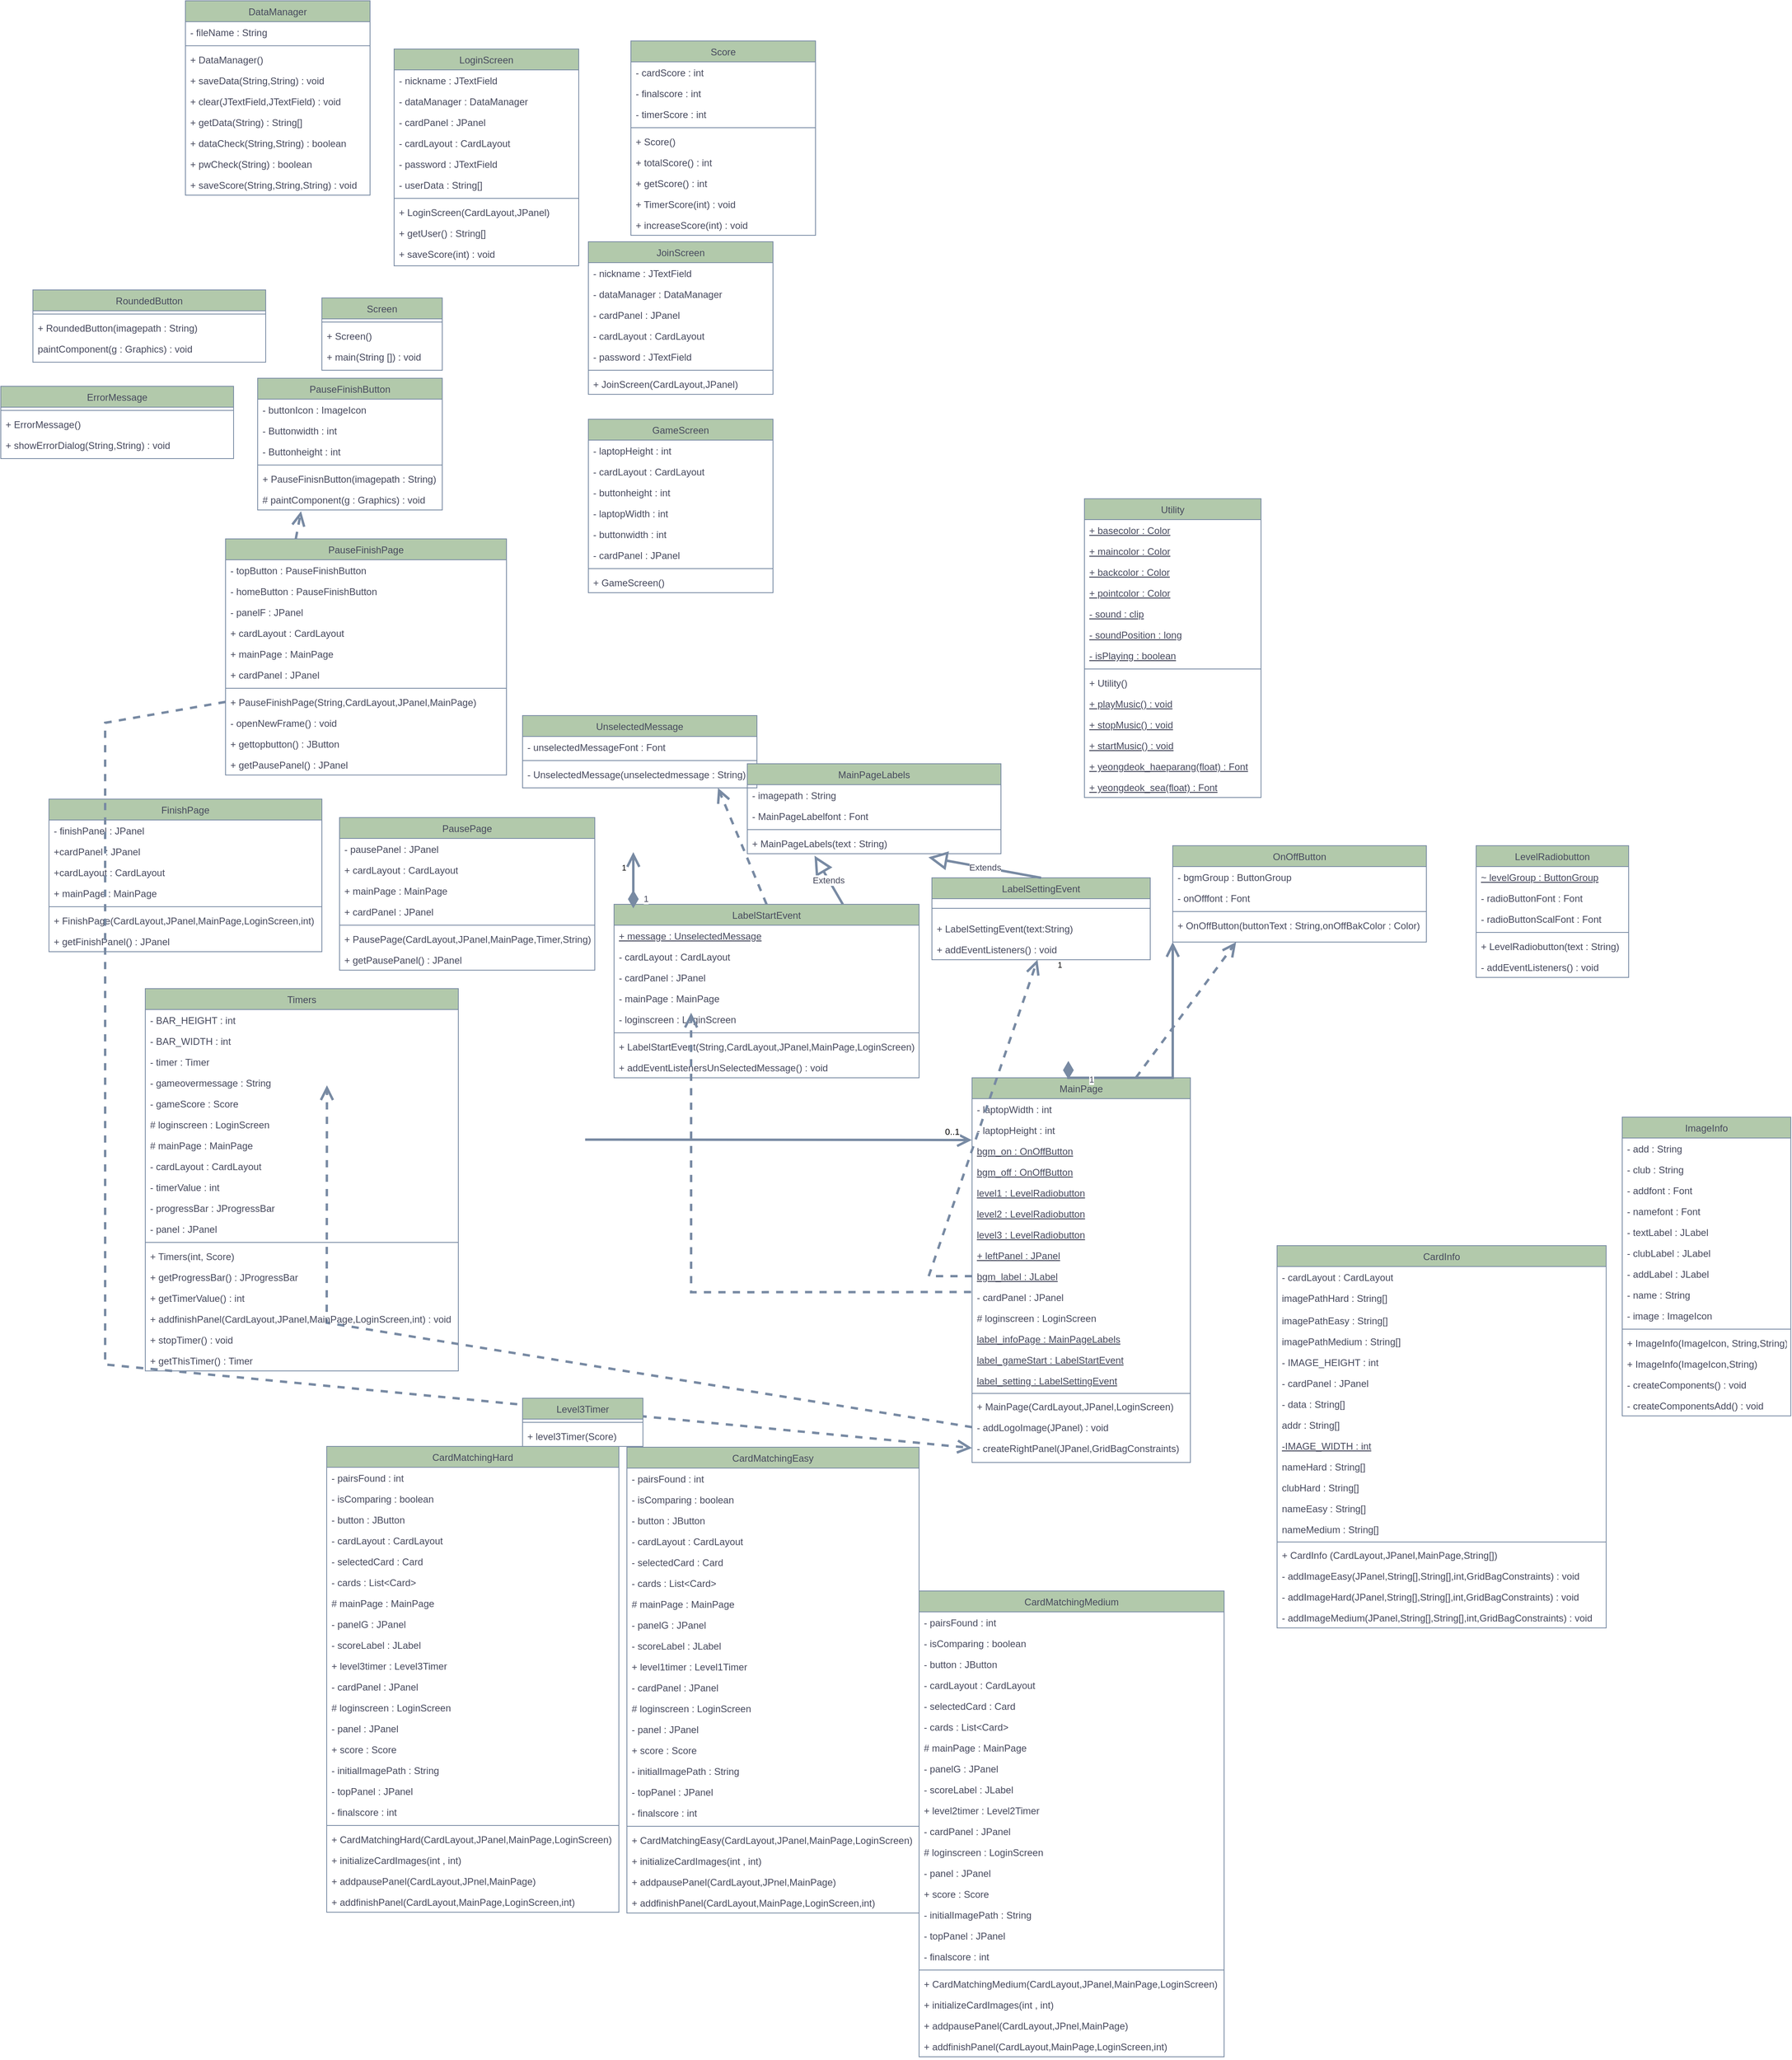 <mxfile version="22.1.5" type="github">
  <diagram id="C5RBs43oDa-KdzZeNtuy" name="Page-1">
    <mxGraphModel dx="591" dy="2292" grid="1" gridSize="10" guides="1" tooltips="1" connect="1" arrows="1" fold="1" page="1" pageScale="1" pageWidth="1169" pageHeight="827" background="#FFFFFF" math="0" shadow="0">
      <root>
        <mxCell id="WIyWlLk6GJQsqaUBKTNV-0" />
        <mxCell id="WIyWlLk6GJQsqaUBKTNV-1" parent="WIyWlLk6GJQsqaUBKTNV-0" />
        <mxCell id="zkfFHV4jXpPFQw0GAbJ--13" value="OnOffButton" style="swimlane;fontStyle=0;align=center;verticalAlign=top;childLayout=stackLayout;horizontal=1;startSize=26;horizontalStack=0;resizeParent=1;resizeLast=0;collapsible=1;marginBottom=0;rounded=0;shadow=0;strokeWidth=1;labelBackgroundColor=none;fillColor=#B2C9AB;strokeColor=#788AA3;fontColor=#46495D;" parent="WIyWlLk6GJQsqaUBKTNV-1" vertex="1">
          <mxGeometry x="1510" y="-88" width="316" height="120" as="geometry">
            <mxRectangle x="340" y="380" width="170" height="26" as="alternateBounds" />
          </mxGeometry>
        </mxCell>
        <mxCell id="zkfFHV4jXpPFQw0GAbJ--14" value="- bgmGroup : ButtonGroup" style="text;align=left;verticalAlign=top;spacingLeft=4;spacingRight=4;overflow=hidden;rotatable=0;points=[[0,0.5],[1,0.5]];portConstraint=eastwest;labelBackgroundColor=none;fontColor=#46495D;" parent="zkfFHV4jXpPFQw0GAbJ--13" vertex="1">
          <mxGeometry y="26" width="316" height="26" as="geometry" />
        </mxCell>
        <mxCell id="Sa8ZYFQmCQB7JiOhVWvC-23" value="- onOfffont : Font" style="text;align=left;verticalAlign=top;spacingLeft=4;spacingRight=4;overflow=hidden;rotatable=0;points=[[0,0.5],[1,0.5]];portConstraint=eastwest;labelBackgroundColor=none;fontColor=#46495D;" parent="zkfFHV4jXpPFQw0GAbJ--13" vertex="1">
          <mxGeometry y="52" width="316" height="26" as="geometry" />
        </mxCell>
        <mxCell id="zkfFHV4jXpPFQw0GAbJ--15" value="" style="line;html=1;strokeWidth=1;align=left;verticalAlign=middle;spacingTop=-1;spacingLeft=3;spacingRight=3;rotatable=0;labelPosition=right;points=[];portConstraint=eastwest;labelBackgroundColor=none;fillColor=#B2C9AB;strokeColor=#788AA3;fontColor=#46495D;" parent="zkfFHV4jXpPFQw0GAbJ--13" vertex="1">
          <mxGeometry y="78" width="316" height="8" as="geometry" />
        </mxCell>
        <mxCell id="Sa8ZYFQmCQB7JiOhVWvC-24" value="+ OnOffButton(buttonText : String,onOffBakColor : Color)" style="text;align=left;verticalAlign=top;spacingLeft=4;spacingRight=4;overflow=hidden;rotatable=0;points=[[0,0.5],[1,0.5]];portConstraint=eastwest;labelBackgroundColor=none;fontColor=#46495D;" parent="zkfFHV4jXpPFQw0GAbJ--13" vertex="1">
          <mxGeometry y="86" width="316" height="26" as="geometry" />
        </mxCell>
        <mxCell id="zkfFHV4jXpPFQw0GAbJ--17" value="LabelStartEvent" style="swimlane;fontStyle=0;align=center;verticalAlign=top;childLayout=stackLayout;horizontal=1;startSize=26;horizontalStack=0;resizeParent=1;resizeLast=0;collapsible=1;marginBottom=0;rounded=0;shadow=0;strokeWidth=1;labelBackgroundColor=none;fillColor=#B2C9AB;strokeColor=#788AA3;fontColor=#46495D;" parent="WIyWlLk6GJQsqaUBKTNV-1" vertex="1">
          <mxGeometry x="814" y="-15" width="380" height="216" as="geometry">
            <mxRectangle x="550" y="140" width="160" height="26" as="alternateBounds" />
          </mxGeometry>
        </mxCell>
        <mxCell id="zkfFHV4jXpPFQw0GAbJ--18" value="+ message : UnselectedMessage" style="text;align=left;verticalAlign=top;spacingLeft=4;spacingRight=4;overflow=hidden;rotatable=0;points=[[0,0.5],[1,0.5]];portConstraint=eastwest;labelBackgroundColor=none;fontColor=#46495D;fontStyle=4" parent="zkfFHV4jXpPFQw0GAbJ--17" vertex="1">
          <mxGeometry y="26" width="380" height="26" as="geometry" />
        </mxCell>
        <mxCell id="BH4uLQTl4IkewjanY0tj-159" value="- cardLayout : CardLayout" style="text;align=left;verticalAlign=top;spacingLeft=4;spacingRight=4;overflow=hidden;rotatable=0;points=[[0,0.5],[1,0.5]];portConstraint=eastwest;labelBackgroundColor=none;fontColor=#46495D;fontStyle=0" vertex="1" parent="zkfFHV4jXpPFQw0GAbJ--17">
          <mxGeometry y="52" width="380" height="26" as="geometry" />
        </mxCell>
        <mxCell id="BH4uLQTl4IkewjanY0tj-161" value="- cardPanel : JPanel" style="text;align=left;verticalAlign=top;spacingLeft=4;spacingRight=4;overflow=hidden;rotatable=0;points=[[0,0.5],[1,0.5]];portConstraint=eastwest;labelBackgroundColor=none;fontColor=#46495D;fontStyle=0" vertex="1" parent="zkfFHV4jXpPFQw0GAbJ--17">
          <mxGeometry y="78" width="380" height="26" as="geometry" />
        </mxCell>
        <mxCell id="BH4uLQTl4IkewjanY0tj-162" value="- mainPage : MainPage" style="text;align=left;verticalAlign=top;spacingLeft=4;spacingRight=4;overflow=hidden;rotatable=0;points=[[0,0.5],[1,0.5]];portConstraint=eastwest;labelBackgroundColor=none;fontColor=#46495D;fontStyle=0" vertex="1" parent="zkfFHV4jXpPFQw0GAbJ--17">
          <mxGeometry y="104" width="380" height="26" as="geometry" />
        </mxCell>
        <mxCell id="BH4uLQTl4IkewjanY0tj-160" value="- loginscreen : LoginScreen" style="text;align=left;verticalAlign=top;spacingLeft=4;spacingRight=4;overflow=hidden;rotatable=0;points=[[0,0.5],[1,0.5]];portConstraint=eastwest;labelBackgroundColor=none;fontColor=#46495D;fontStyle=0" vertex="1" parent="zkfFHV4jXpPFQw0GAbJ--17">
          <mxGeometry y="130" width="380" height="26" as="geometry" />
        </mxCell>
        <mxCell id="zkfFHV4jXpPFQw0GAbJ--23" value="" style="line;html=1;strokeWidth=1;align=left;verticalAlign=middle;spacingTop=-1;spacingLeft=3;spacingRight=3;rotatable=0;labelPosition=right;points=[];portConstraint=eastwest;labelBackgroundColor=none;fillColor=#B2C9AB;strokeColor=#788AA3;fontColor=#46495D;" parent="zkfFHV4jXpPFQw0GAbJ--17" vertex="1">
          <mxGeometry y="156" width="380" height="8" as="geometry" />
        </mxCell>
        <mxCell id="zkfFHV4jXpPFQw0GAbJ--24" value="+ LabelStartEvent(String,CardLayout,JPanel,MainPage,LoginScreen)" style="text;align=left;verticalAlign=top;spacingLeft=4;spacingRight=4;overflow=hidden;rotatable=0;points=[[0,0.5],[1,0.5]];portConstraint=eastwest;labelBackgroundColor=none;fontColor=#46495D;" parent="zkfFHV4jXpPFQw0GAbJ--17" vertex="1">
          <mxGeometry y="164" width="380" height="26" as="geometry" />
        </mxCell>
        <mxCell id="zkfFHV4jXpPFQw0GAbJ--25" value="+ addEventListenersUnSelectedMessage() : void" style="text;align=left;verticalAlign=top;spacingLeft=4;spacingRight=4;overflow=hidden;rotatable=0;points=[[0,0.5],[1,0.5]];portConstraint=eastwest;labelBackgroundColor=none;fontColor=#46495D;" parent="zkfFHV4jXpPFQw0GAbJ--17" vertex="1">
          <mxGeometry y="190" width="380" height="26" as="geometry" />
        </mxCell>
        <mxCell id="Sa8ZYFQmCQB7JiOhVWvC-18" value="LabelSettingEvent" style="swimlane;fontStyle=0;align=center;verticalAlign=top;childLayout=stackLayout;horizontal=1;startSize=26;horizontalStack=0;resizeParent=1;resizeLast=0;collapsible=1;marginBottom=0;rounded=0;shadow=0;strokeWidth=1;labelBackgroundColor=none;fillColor=#B2C9AB;strokeColor=#788AA3;fontColor=#46495D;" parent="WIyWlLk6GJQsqaUBKTNV-1" vertex="1">
          <mxGeometry x="1210" y="-48" width="272" height="102" as="geometry">
            <mxRectangle x="550" y="140" width="160" height="26" as="alternateBounds" />
          </mxGeometry>
        </mxCell>
        <mxCell id="Sa8ZYFQmCQB7JiOhVWvC-20" value="" style="line;html=1;strokeWidth=1;align=left;verticalAlign=middle;spacingTop=-1;spacingLeft=3;spacingRight=3;rotatable=0;labelPosition=right;points=[];portConstraint=eastwest;labelBackgroundColor=none;fillColor=#B2C9AB;strokeColor=#788AA3;fontColor=#46495D;" parent="Sa8ZYFQmCQB7JiOhVWvC-18" vertex="1">
          <mxGeometry y="26" width="272" height="24" as="geometry" />
        </mxCell>
        <mxCell id="Sa8ZYFQmCQB7JiOhVWvC-21" value="+ LabelSettingEvent(text:String)" style="text;align=left;verticalAlign=top;spacingLeft=4;spacingRight=4;overflow=hidden;rotatable=0;points=[[0,0.5],[1,0.5]];portConstraint=eastwest;labelBackgroundColor=none;fontColor=#46495D;" parent="Sa8ZYFQmCQB7JiOhVWvC-18" vertex="1">
          <mxGeometry y="50" width="272" height="26" as="geometry" />
        </mxCell>
        <mxCell id="Sa8ZYFQmCQB7JiOhVWvC-22" value="+ addEventListeners() : void" style="text;align=left;verticalAlign=top;spacingLeft=4;spacingRight=4;overflow=hidden;rotatable=0;points=[[0,0.5],[1,0.5]];portConstraint=eastwest;labelBackgroundColor=none;fontColor=#46495D;" parent="Sa8ZYFQmCQB7JiOhVWvC-18" vertex="1">
          <mxGeometry y="76" width="272" height="26" as="geometry" />
        </mxCell>
        <mxCell id="Sa8ZYFQmCQB7JiOhVWvC-25" value="FinishPage" style="swimlane;fontStyle=0;align=center;verticalAlign=top;childLayout=stackLayout;horizontal=1;startSize=26;horizontalStack=0;resizeParent=1;resizeLast=0;collapsible=1;marginBottom=0;rounded=0;shadow=0;strokeWidth=1;labelBackgroundColor=none;fillColor=#B2C9AB;strokeColor=#788AA3;fontColor=#46495D;" parent="WIyWlLk6GJQsqaUBKTNV-1" vertex="1">
          <mxGeometry x="110" y="-146" width="340" height="190" as="geometry">
            <mxRectangle x="120" y="360" width="160" height="26" as="alternateBounds" />
          </mxGeometry>
        </mxCell>
        <mxCell id="Sa8ZYFQmCQB7JiOhVWvC-26" value="- finishPanel : JPanel" style="text;align=left;verticalAlign=top;spacingLeft=4;spacingRight=4;overflow=hidden;rotatable=0;points=[[0,0.5],[1,0.5]];portConstraint=eastwest;labelBackgroundColor=none;fontColor=#46495D;" parent="Sa8ZYFQmCQB7JiOhVWvC-25" vertex="1">
          <mxGeometry y="26" width="340" height="26" as="geometry" />
        </mxCell>
        <mxCell id="BH4uLQTl4IkewjanY0tj-111" value="+cardPanel : JPanel" style="text;align=left;verticalAlign=top;spacingLeft=4;spacingRight=4;overflow=hidden;rotatable=0;points=[[0,0.5],[1,0.5]];portConstraint=eastwest;labelBackgroundColor=none;fontColor=#46495D;" vertex="1" parent="Sa8ZYFQmCQB7JiOhVWvC-25">
          <mxGeometry y="52" width="340" height="26" as="geometry" />
        </mxCell>
        <mxCell id="BH4uLQTl4IkewjanY0tj-112" value="+cardLayout : CardLayout" style="text;align=left;verticalAlign=top;spacingLeft=4;spacingRight=4;overflow=hidden;rotatable=0;points=[[0,0.5],[1,0.5]];portConstraint=eastwest;labelBackgroundColor=none;fontColor=#46495D;" vertex="1" parent="Sa8ZYFQmCQB7JiOhVWvC-25">
          <mxGeometry y="78" width="340" height="26" as="geometry" />
        </mxCell>
        <mxCell id="BH4uLQTl4IkewjanY0tj-110" value="+ mainPage : MainPage" style="text;align=left;verticalAlign=top;spacingLeft=4;spacingRight=4;overflow=hidden;rotatable=0;points=[[0,0.5],[1,0.5]];portConstraint=eastwest;labelBackgroundColor=none;fontColor=#46495D;" vertex="1" parent="Sa8ZYFQmCQB7JiOhVWvC-25">
          <mxGeometry y="104" width="340" height="26" as="geometry" />
        </mxCell>
        <mxCell id="Sa8ZYFQmCQB7JiOhVWvC-27" value="" style="line;html=1;strokeWidth=1;align=left;verticalAlign=middle;spacingTop=-1;spacingLeft=3;spacingRight=3;rotatable=0;labelPosition=right;points=[];portConstraint=eastwest;labelBackgroundColor=none;fillColor=#B2C9AB;strokeColor=#788AA3;fontColor=#46495D;" parent="Sa8ZYFQmCQB7JiOhVWvC-25" vertex="1">
          <mxGeometry y="130" width="340" height="8" as="geometry" />
        </mxCell>
        <mxCell id="Sa8ZYFQmCQB7JiOhVWvC-28" value="+ FinishPage(CardLayout,JPanel,MainPage,LoginScreen,int)" style="text;align=left;verticalAlign=top;spacingLeft=4;spacingRight=4;overflow=hidden;rotatable=0;points=[[0,0.5],[1,0.5]];portConstraint=eastwest;rounded=0;shadow=0;html=0;labelBackgroundColor=none;fontColor=#46495D;" parent="Sa8ZYFQmCQB7JiOhVWvC-25" vertex="1">
          <mxGeometry y="138" width="340" height="26" as="geometry" />
        </mxCell>
        <mxCell id="Sa8ZYFQmCQB7JiOhVWvC-29" value="+ getFinishPanel() : JPanel" style="text;align=left;verticalAlign=top;spacingLeft=4;spacingRight=4;overflow=hidden;rotatable=0;points=[[0,0.5],[1,0.5]];portConstraint=eastwest;fontStyle=0;labelBackgroundColor=none;fontColor=#46495D;" parent="Sa8ZYFQmCQB7JiOhVWvC-25" vertex="1">
          <mxGeometry y="164" width="340" height="26" as="geometry" />
        </mxCell>
        <mxCell id="Sa8ZYFQmCQB7JiOhVWvC-31" value="PausePage" style="swimlane;fontStyle=0;align=center;verticalAlign=top;childLayout=stackLayout;horizontal=1;startSize=26;horizontalStack=0;resizeParent=1;resizeLast=0;collapsible=1;marginBottom=0;rounded=0;shadow=0;strokeWidth=1;labelBackgroundColor=none;fillColor=#B2C9AB;strokeColor=#788AA3;fontColor=#46495D;" parent="WIyWlLk6GJQsqaUBKTNV-1" vertex="1">
          <mxGeometry x="472" y="-123" width="318" height="190" as="geometry">
            <mxRectangle x="120" y="360" width="160" height="26" as="alternateBounds" />
          </mxGeometry>
        </mxCell>
        <mxCell id="Sa8ZYFQmCQB7JiOhVWvC-32" value="- pausePanel : JPanel" style="text;align=left;verticalAlign=top;spacingLeft=4;spacingRight=4;overflow=hidden;rotatable=0;points=[[0,0.5],[1,0.5]];portConstraint=eastwest;labelBackgroundColor=none;fontColor=#46495D;" parent="Sa8ZYFQmCQB7JiOhVWvC-31" vertex="1">
          <mxGeometry y="26" width="318" height="26" as="geometry" />
        </mxCell>
        <mxCell id="BH4uLQTl4IkewjanY0tj-205" value="+ cardLayout : CardLayout" style="text;align=left;verticalAlign=top;spacingLeft=4;spacingRight=4;overflow=hidden;rotatable=0;points=[[0,0.5],[1,0.5]];portConstraint=eastwest;labelBackgroundColor=none;fontColor=#46495D;" vertex="1" parent="Sa8ZYFQmCQB7JiOhVWvC-31">
          <mxGeometry y="52" width="318" height="26" as="geometry" />
        </mxCell>
        <mxCell id="BH4uLQTl4IkewjanY0tj-206" value="+ mainPage : MainPage" style="text;align=left;verticalAlign=top;spacingLeft=4;spacingRight=4;overflow=hidden;rotatable=0;points=[[0,0.5],[1,0.5]];portConstraint=eastwest;labelBackgroundColor=none;fontColor=#46495D;" vertex="1" parent="Sa8ZYFQmCQB7JiOhVWvC-31">
          <mxGeometry y="78" width="318" height="26" as="geometry" />
        </mxCell>
        <mxCell id="BH4uLQTl4IkewjanY0tj-204" value="+ cardPanel : JPanel" style="text;align=left;verticalAlign=top;spacingLeft=4;spacingRight=4;overflow=hidden;rotatable=0;points=[[0,0.5],[1,0.5]];portConstraint=eastwest;labelBackgroundColor=none;fontColor=#46495D;" vertex="1" parent="Sa8ZYFQmCQB7JiOhVWvC-31">
          <mxGeometry y="104" width="318" height="26" as="geometry" />
        </mxCell>
        <mxCell id="Sa8ZYFQmCQB7JiOhVWvC-33" value="" style="line;html=1;strokeWidth=1;align=left;verticalAlign=middle;spacingTop=-1;spacingLeft=3;spacingRight=3;rotatable=0;labelPosition=right;points=[];portConstraint=eastwest;labelBackgroundColor=none;fillColor=#B2C9AB;strokeColor=#788AA3;fontColor=#46495D;" parent="Sa8ZYFQmCQB7JiOhVWvC-31" vertex="1">
          <mxGeometry y="130" width="318" height="8" as="geometry" />
        </mxCell>
        <mxCell id="Sa8ZYFQmCQB7JiOhVWvC-34" value="+ PausePage(CardLayout,JPanel,MainPage,Timer,String)" style="text;align=left;verticalAlign=top;spacingLeft=4;spacingRight=4;overflow=hidden;rotatable=0;points=[[0,0.5],[1,0.5]];portConstraint=eastwest;rounded=0;shadow=0;html=0;labelBackgroundColor=none;fontColor=#46495D;" parent="Sa8ZYFQmCQB7JiOhVWvC-31" vertex="1">
          <mxGeometry y="138" width="318" height="26" as="geometry" />
        </mxCell>
        <mxCell id="Sa8ZYFQmCQB7JiOhVWvC-35" value="+ getPausePanel() : JPanel" style="text;align=left;verticalAlign=top;spacingLeft=4;spacingRight=4;overflow=hidden;rotatable=0;points=[[0,0.5],[1,0.5]];portConstraint=eastwest;fontStyle=0;labelBackgroundColor=none;fontColor=#46495D;" parent="Sa8ZYFQmCQB7JiOhVWvC-31" vertex="1">
          <mxGeometry y="164" width="318" height="26" as="geometry" />
        </mxCell>
        <mxCell id="Sa8ZYFQmCQB7JiOhVWvC-36" value="PauseFinishPage" style="swimlane;fontStyle=0;align=center;verticalAlign=top;childLayout=stackLayout;horizontal=1;startSize=26;horizontalStack=0;resizeParent=1;resizeLast=0;collapsible=1;marginBottom=0;rounded=0;shadow=0;strokeWidth=1;labelBackgroundColor=none;fillColor=#B2C9AB;strokeColor=#788AA3;fontColor=#46495D;" parent="WIyWlLk6GJQsqaUBKTNV-1" vertex="1">
          <mxGeometry x="330" y="-470" width="350" height="294" as="geometry">
            <mxRectangle x="120" y="360" width="160" height="26" as="alternateBounds" />
          </mxGeometry>
        </mxCell>
        <mxCell id="Sa8ZYFQmCQB7JiOhVWvC-37" value="- topButton : PauseFinishButton" style="text;align=left;verticalAlign=top;spacingLeft=4;spacingRight=4;overflow=hidden;rotatable=0;points=[[0,0.5],[1,0.5]];portConstraint=eastwest;labelBackgroundColor=none;fontColor=#46495D;" parent="Sa8ZYFQmCQB7JiOhVWvC-36" vertex="1">
          <mxGeometry y="26" width="350" height="26" as="geometry" />
        </mxCell>
        <mxCell id="BH4uLQTl4IkewjanY0tj-207" value="- homeButton : PauseFinishButton" style="text;align=left;verticalAlign=top;spacingLeft=4;spacingRight=4;overflow=hidden;rotatable=0;points=[[0,0.5],[1,0.5]];portConstraint=eastwest;labelBackgroundColor=none;fontColor=#46495D;" vertex="1" parent="Sa8ZYFQmCQB7JiOhVWvC-36">
          <mxGeometry y="52" width="350" height="26" as="geometry" />
        </mxCell>
        <mxCell id="BH4uLQTl4IkewjanY0tj-209" value="- panelF : JPanel" style="text;align=left;verticalAlign=top;spacingLeft=4;spacingRight=4;overflow=hidden;rotatable=0;points=[[0,0.5],[1,0.5]];portConstraint=eastwest;labelBackgroundColor=none;fontColor=#46495D;" vertex="1" parent="Sa8ZYFQmCQB7JiOhVWvC-36">
          <mxGeometry y="78" width="350" height="26" as="geometry" />
        </mxCell>
        <mxCell id="BH4uLQTl4IkewjanY0tj-208" value="+ cardLayout : CardLayout" style="text;align=left;verticalAlign=top;spacingLeft=4;spacingRight=4;overflow=hidden;rotatable=0;points=[[0,0.5],[1,0.5]];portConstraint=eastwest;labelBackgroundColor=none;fontColor=#46495D;" vertex="1" parent="Sa8ZYFQmCQB7JiOhVWvC-36">
          <mxGeometry y="104" width="350" height="26" as="geometry" />
        </mxCell>
        <mxCell id="Sa8ZYFQmCQB7JiOhVWvC-42" value="+ mainPage : MainPage" style="text;align=left;verticalAlign=top;spacingLeft=4;spacingRight=4;overflow=hidden;rotatable=0;points=[[0,0.5],[1,0.5]];portConstraint=eastwest;labelBackgroundColor=none;fontColor=#46495D;" parent="Sa8ZYFQmCQB7JiOhVWvC-36" vertex="1">
          <mxGeometry y="130" width="350" height="26" as="geometry" />
        </mxCell>
        <mxCell id="BH4uLQTl4IkewjanY0tj-210" value="+ cardPanel : JPanel" style="text;align=left;verticalAlign=top;spacingLeft=4;spacingRight=4;overflow=hidden;rotatable=0;points=[[0,0.5],[1,0.5]];portConstraint=eastwest;labelBackgroundColor=none;fontColor=#46495D;" vertex="1" parent="Sa8ZYFQmCQB7JiOhVWvC-36">
          <mxGeometry y="156" width="350" height="26" as="geometry" />
        </mxCell>
        <mxCell id="Sa8ZYFQmCQB7JiOhVWvC-38" value="" style="line;html=1;strokeWidth=1;align=left;verticalAlign=middle;spacingTop=-1;spacingLeft=3;spacingRight=3;rotatable=0;labelPosition=right;points=[];portConstraint=eastwest;labelBackgroundColor=none;fillColor=#B2C9AB;strokeColor=#788AA3;fontColor=#46495D;" parent="Sa8ZYFQmCQB7JiOhVWvC-36" vertex="1">
          <mxGeometry y="182" width="350" height="8" as="geometry" />
        </mxCell>
        <mxCell id="Sa8ZYFQmCQB7JiOhVWvC-39" value="+ PauseFinishPage(String,CardLayout,JPanel,MainPage)" style="text;align=left;verticalAlign=top;spacingLeft=4;spacingRight=4;overflow=hidden;rotatable=0;points=[[0,0.5],[1,0.5]];portConstraint=eastwest;rounded=0;shadow=0;html=0;labelBackgroundColor=none;fontColor=#46495D;" parent="Sa8ZYFQmCQB7JiOhVWvC-36" vertex="1">
          <mxGeometry y="190" width="350" height="26" as="geometry" />
        </mxCell>
        <mxCell id="Sa8ZYFQmCQB7JiOhVWvC-40" value="- openNewFrame() : void" style="text;align=left;verticalAlign=top;spacingLeft=4;spacingRight=4;overflow=hidden;rotatable=0;points=[[0,0.5],[1,0.5]];portConstraint=eastwest;fontStyle=0;labelBackgroundColor=none;fontColor=#46495D;" parent="Sa8ZYFQmCQB7JiOhVWvC-36" vertex="1">
          <mxGeometry y="216" width="350" height="26" as="geometry" />
        </mxCell>
        <mxCell id="Sa8ZYFQmCQB7JiOhVWvC-41" value="+ gettopbutton() : JButton" style="text;align=left;verticalAlign=top;spacingLeft=4;spacingRight=4;overflow=hidden;rotatable=0;points=[[0,0.5],[1,0.5]];portConstraint=eastwest;labelBackgroundColor=none;fontColor=#46495D;" parent="Sa8ZYFQmCQB7JiOhVWvC-36" vertex="1">
          <mxGeometry y="242" width="350" height="26" as="geometry" />
        </mxCell>
        <mxCell id="BH4uLQTl4IkewjanY0tj-211" value="+ getPausePanel() : JPanel" style="text;align=left;verticalAlign=top;spacingLeft=4;spacingRight=4;overflow=hidden;rotatable=0;points=[[0,0.5],[1,0.5]];portConstraint=eastwest;labelBackgroundColor=none;fontColor=#46495D;" vertex="1" parent="Sa8ZYFQmCQB7JiOhVWvC-36">
          <mxGeometry y="268" width="350" height="26" as="geometry" />
        </mxCell>
        <mxCell id="Sa8ZYFQmCQB7JiOhVWvC-43" value="PauseFinishButton" style="swimlane;fontStyle=0;align=center;verticalAlign=top;childLayout=stackLayout;horizontal=1;startSize=26;horizontalStack=0;resizeParent=1;resizeLast=0;collapsible=1;marginBottom=0;rounded=0;shadow=0;strokeWidth=1;labelBackgroundColor=none;fillColor=#B2C9AB;strokeColor=#788AA3;fontColor=#46495D;" parent="WIyWlLk6GJQsqaUBKTNV-1" vertex="1">
          <mxGeometry x="370" y="-670" width="230" height="164" as="geometry">
            <mxRectangle x="120" y="360" width="160" height="26" as="alternateBounds" />
          </mxGeometry>
        </mxCell>
        <mxCell id="Sa8ZYFQmCQB7JiOhVWvC-44" value="- buttonIcon : ImageIcon" style="text;align=left;verticalAlign=top;spacingLeft=4;spacingRight=4;overflow=hidden;rotatable=0;points=[[0,0.5],[1,0.5]];portConstraint=eastwest;labelBackgroundColor=none;fontColor=#46495D;" parent="Sa8ZYFQmCQB7JiOhVWvC-43" vertex="1">
          <mxGeometry y="26" width="230" height="26" as="geometry" />
        </mxCell>
        <mxCell id="Sa8ZYFQmCQB7JiOhVWvC-45" value="- Buttonwidth : int" style="text;align=left;verticalAlign=top;spacingLeft=4;spacingRight=4;overflow=hidden;rotatable=0;points=[[0,0.5],[1,0.5]];portConstraint=eastwest;labelBackgroundColor=none;fontColor=#46495D;" parent="Sa8ZYFQmCQB7JiOhVWvC-43" vertex="1">
          <mxGeometry y="52" width="230" height="26" as="geometry" />
        </mxCell>
        <mxCell id="Sa8ZYFQmCQB7JiOhVWvC-50" value="- Buttonheight : int" style="text;align=left;verticalAlign=top;spacingLeft=4;spacingRight=4;overflow=hidden;rotatable=0;points=[[0,0.5],[1,0.5]];portConstraint=eastwest;labelBackgroundColor=none;fontColor=#46495D;" parent="Sa8ZYFQmCQB7JiOhVWvC-43" vertex="1">
          <mxGeometry y="78" width="230" height="26" as="geometry" />
        </mxCell>
        <mxCell id="Sa8ZYFQmCQB7JiOhVWvC-46" value="" style="line;html=1;strokeWidth=1;align=left;verticalAlign=middle;spacingTop=-1;spacingLeft=3;spacingRight=3;rotatable=0;labelPosition=right;points=[];portConstraint=eastwest;labelBackgroundColor=none;fillColor=#B2C9AB;strokeColor=#788AA3;fontColor=#46495D;" parent="Sa8ZYFQmCQB7JiOhVWvC-43" vertex="1">
          <mxGeometry y="104" width="230" height="8" as="geometry" />
        </mxCell>
        <mxCell id="Sa8ZYFQmCQB7JiOhVWvC-47" value="+ PauseFinisnButton(imagepath : String)" style="text;align=left;verticalAlign=top;spacingLeft=4;spacingRight=4;overflow=hidden;rotatable=0;points=[[0,0.5],[1,0.5]];portConstraint=eastwest;rounded=0;shadow=0;html=0;labelBackgroundColor=none;fontColor=#46495D;" parent="Sa8ZYFQmCQB7JiOhVWvC-43" vertex="1">
          <mxGeometry y="112" width="230" height="26" as="geometry" />
        </mxCell>
        <mxCell id="Sa8ZYFQmCQB7JiOhVWvC-48" value="# paintComponent(g : Graphics) : void" style="text;align=left;verticalAlign=top;spacingLeft=4;spacingRight=4;overflow=hidden;rotatable=0;points=[[0,0.5],[1,0.5]];portConstraint=eastwest;fontStyle=0;labelBackgroundColor=none;fontColor=#46495D;" parent="Sa8ZYFQmCQB7JiOhVWvC-43" vertex="1">
          <mxGeometry y="138" width="230" height="26" as="geometry" />
        </mxCell>
        <mxCell id="Sa8ZYFQmCQB7JiOhVWvC-51" value="UnselectedMessage" style="swimlane;fontStyle=0;align=center;verticalAlign=top;childLayout=stackLayout;horizontal=1;startSize=26;horizontalStack=0;resizeParent=1;resizeLast=0;collapsible=1;marginBottom=0;rounded=0;shadow=0;strokeWidth=1;labelBackgroundColor=none;fillColor=#B2C9AB;strokeColor=#788AA3;fontColor=#46495D;" parent="WIyWlLk6GJQsqaUBKTNV-1" vertex="1">
          <mxGeometry x="700" y="-250" width="292" height="90" as="geometry">
            <mxRectangle x="550" y="140" width="160" height="26" as="alternateBounds" />
          </mxGeometry>
        </mxCell>
        <mxCell id="Sa8ZYFQmCQB7JiOhVWvC-55" value="- unselectedMessageFont : Font" style="text;align=left;verticalAlign=top;spacingLeft=4;spacingRight=4;overflow=hidden;rotatable=0;points=[[0,0.5],[1,0.5]];portConstraint=eastwest;labelBackgroundColor=none;fontColor=#46495D;" parent="Sa8ZYFQmCQB7JiOhVWvC-51" vertex="1">
          <mxGeometry y="26" width="292" height="26" as="geometry" />
        </mxCell>
        <mxCell id="Sa8ZYFQmCQB7JiOhVWvC-52" value="" style="line;html=1;strokeWidth=1;align=left;verticalAlign=middle;spacingTop=-1;spacingLeft=3;spacingRight=3;rotatable=0;labelPosition=right;points=[];portConstraint=eastwest;labelBackgroundColor=none;fillColor=#B2C9AB;strokeColor=#788AA3;fontColor=#46495D;" parent="Sa8ZYFQmCQB7JiOhVWvC-51" vertex="1">
          <mxGeometry y="52" width="292" height="8" as="geometry" />
        </mxCell>
        <mxCell id="Sa8ZYFQmCQB7JiOhVWvC-53" value="- UnselectedMessage(unselectedmessage : String)" style="text;align=left;verticalAlign=top;spacingLeft=4;spacingRight=4;overflow=hidden;rotatable=0;points=[[0,0.5],[1,0.5]];portConstraint=eastwest;labelBackgroundColor=none;fontColor=#46495D;" parent="Sa8ZYFQmCQB7JiOhVWvC-51" vertex="1">
          <mxGeometry y="60" width="292" height="26" as="geometry" />
        </mxCell>
        <mxCell id="Sa8ZYFQmCQB7JiOhVWvC-61" value="LevelRadiobutton" style="swimlane;fontStyle=0;align=center;verticalAlign=top;childLayout=stackLayout;horizontal=1;startSize=26;horizontalStack=0;resizeParent=1;resizeLast=0;collapsible=1;marginBottom=0;rounded=0;shadow=0;strokeWidth=1;labelBackgroundColor=none;fillColor=#B2C9AB;strokeColor=#788AA3;fontColor=#46495D;" parent="WIyWlLk6GJQsqaUBKTNV-1" vertex="1">
          <mxGeometry x="1888" y="-88" width="190" height="164" as="geometry">
            <mxRectangle x="120" y="360" width="160" height="26" as="alternateBounds" />
          </mxGeometry>
        </mxCell>
        <mxCell id="Sa8ZYFQmCQB7JiOhVWvC-62" value="~ levelGroup : ButtonGroup" style="text;align=left;verticalAlign=top;spacingLeft=4;spacingRight=4;overflow=hidden;rotatable=0;points=[[0,0.5],[1,0.5]];portConstraint=eastwest;labelBackgroundColor=none;fontColor=#46495D;fontStyle=4" parent="Sa8ZYFQmCQB7JiOhVWvC-61" vertex="1">
          <mxGeometry y="26" width="190" height="26" as="geometry" />
        </mxCell>
        <mxCell id="Sa8ZYFQmCQB7JiOhVWvC-63" value="- radioButtonFont : Font" style="text;align=left;verticalAlign=top;spacingLeft=4;spacingRight=4;overflow=hidden;rotatable=0;points=[[0,0.5],[1,0.5]];portConstraint=eastwest;labelBackgroundColor=none;fontColor=#46495D;" parent="Sa8ZYFQmCQB7JiOhVWvC-61" vertex="1">
          <mxGeometry y="52" width="190" height="26" as="geometry" />
        </mxCell>
        <mxCell id="Sa8ZYFQmCQB7JiOhVWvC-68" value="- radioButtonScalFont : Font" style="text;align=left;verticalAlign=top;spacingLeft=4;spacingRight=4;overflow=hidden;rotatable=0;points=[[0,0.5],[1,0.5]];portConstraint=eastwest;labelBackgroundColor=none;fontColor=#46495D;" parent="Sa8ZYFQmCQB7JiOhVWvC-61" vertex="1">
          <mxGeometry y="78" width="190" height="26" as="geometry" />
        </mxCell>
        <mxCell id="Sa8ZYFQmCQB7JiOhVWvC-64" value="" style="line;html=1;strokeWidth=1;align=left;verticalAlign=middle;spacingTop=-1;spacingLeft=3;spacingRight=3;rotatable=0;labelPosition=right;points=[];portConstraint=eastwest;labelBackgroundColor=none;fillColor=#B2C9AB;strokeColor=#788AA3;fontColor=#46495D;" parent="Sa8ZYFQmCQB7JiOhVWvC-61" vertex="1">
          <mxGeometry y="104" width="190" height="8" as="geometry" />
        </mxCell>
        <mxCell id="Sa8ZYFQmCQB7JiOhVWvC-65" value="+ LevelRadiobutton(text : String)" style="text;align=left;verticalAlign=top;spacingLeft=4;spacingRight=4;overflow=hidden;rotatable=0;points=[[0,0.5],[1,0.5]];portConstraint=eastwest;rounded=0;shadow=0;html=0;labelBackgroundColor=none;fontColor=#46495D;" parent="Sa8ZYFQmCQB7JiOhVWvC-61" vertex="1">
          <mxGeometry y="112" width="190" height="26" as="geometry" />
        </mxCell>
        <mxCell id="Sa8ZYFQmCQB7JiOhVWvC-66" value="- addEventListeners() : void" style="text;align=left;verticalAlign=top;spacingLeft=4;spacingRight=4;overflow=hidden;rotatable=0;points=[[0,0.5],[1,0.5]];portConstraint=eastwest;fontStyle=0;labelBackgroundColor=none;fontColor=#46495D;" parent="Sa8ZYFQmCQB7JiOhVWvC-61" vertex="1">
          <mxGeometry y="138" width="190" height="26" as="geometry" />
        </mxCell>
        <mxCell id="Sa8ZYFQmCQB7JiOhVWvC-70" value="Extends" style="endArrow=block;endSize=16;endFill=0;html=1;rounded=0;strokeColor=#788AA3;fontColor=#46495D;fillColor=#B2C9AB;exitX=0.75;exitY=0;exitDx=0;exitDy=0;entryX=0.265;entryY=1.094;entryDx=0;entryDy=0;entryPerimeter=0;strokeWidth=3;" parent="WIyWlLk6GJQsqaUBKTNV-1" source="zkfFHV4jXpPFQw0GAbJ--17" target="Sa8ZYFQmCQB7JiOhVWvC-60" edge="1">
          <mxGeometry width="160" relative="1" as="geometry">
            <mxPoint x="350" y="170" as="sourcePoint" />
            <mxPoint x="1000" y="10" as="targetPoint" />
            <Array as="points" />
          </mxGeometry>
        </mxCell>
        <mxCell id="Sa8ZYFQmCQB7JiOhVWvC-71" value="Extends" style="endArrow=block;endSize=16;endFill=0;html=1;rounded=0;strokeColor=#788AA3;fontColor=#46495D;fillColor=#B2C9AB;exitX=0.5;exitY=0;exitDx=0;exitDy=0;entryX=0.714;entryY=1.173;entryDx=0;entryDy=0;entryPerimeter=0;strokeWidth=3;" parent="WIyWlLk6GJQsqaUBKTNV-1" source="Sa8ZYFQmCQB7JiOhVWvC-18" target="Sa8ZYFQmCQB7JiOhVWvC-60" edge="1">
          <mxGeometry width="160" relative="1" as="geometry">
            <mxPoint x="1252.0" y="65" as="sourcePoint" />
            <mxPoint x="1000" y="10" as="targetPoint" />
          </mxGeometry>
        </mxCell>
        <mxCell id="Sa8ZYFQmCQB7JiOhVWvC-56" value="MainPageLabels" style="swimlane;fontStyle=0;align=center;verticalAlign=top;childLayout=stackLayout;horizontal=1;startSize=26;horizontalStack=0;resizeParent=1;resizeLast=0;collapsible=1;marginBottom=0;rounded=0;shadow=0;strokeWidth=1;labelBackgroundColor=none;fillColor=#B2C9AB;strokeColor=#788AA3;fontColor=#46495D;" parent="WIyWlLk6GJQsqaUBKTNV-1" vertex="1">
          <mxGeometry x="980" y="-190" width="316" height="112" as="geometry">
            <mxRectangle x="340" y="380" width="170" height="26" as="alternateBounds" />
          </mxGeometry>
        </mxCell>
        <mxCell id="Sa8ZYFQmCQB7JiOhVWvC-57" value="- imagepath : String" style="text;align=left;verticalAlign=top;spacingLeft=4;spacingRight=4;overflow=hidden;rotatable=0;points=[[0,0.5],[1,0.5]];portConstraint=eastwest;labelBackgroundColor=none;fontColor=#46495D;" parent="Sa8ZYFQmCQB7JiOhVWvC-56" vertex="1">
          <mxGeometry y="26" width="316" height="26" as="geometry" />
        </mxCell>
        <mxCell id="Sa8ZYFQmCQB7JiOhVWvC-58" value="- MainPageLabelfont : Font" style="text;align=left;verticalAlign=top;spacingLeft=4;spacingRight=4;overflow=hidden;rotatable=0;points=[[0,0.5],[1,0.5]];portConstraint=eastwest;labelBackgroundColor=none;fontColor=#46495D;" parent="Sa8ZYFQmCQB7JiOhVWvC-56" vertex="1">
          <mxGeometry y="52" width="316" height="26" as="geometry" />
        </mxCell>
        <mxCell id="Sa8ZYFQmCQB7JiOhVWvC-59" value="" style="line;html=1;strokeWidth=1;align=left;verticalAlign=middle;spacingTop=-1;spacingLeft=3;spacingRight=3;rotatable=0;labelPosition=right;points=[];portConstraint=eastwest;labelBackgroundColor=none;fillColor=#B2C9AB;strokeColor=#788AA3;fontColor=#46495D;" parent="Sa8ZYFQmCQB7JiOhVWvC-56" vertex="1">
          <mxGeometry y="78" width="316" height="8" as="geometry" />
        </mxCell>
        <mxCell id="Sa8ZYFQmCQB7JiOhVWvC-60" value="+ MainPageLabels(text : String)" style="text;align=left;verticalAlign=top;spacingLeft=4;spacingRight=4;overflow=hidden;rotatable=0;points=[[0,0.5],[1,0.5]];portConstraint=eastwest;labelBackgroundColor=none;fontColor=#46495D;" parent="Sa8ZYFQmCQB7JiOhVWvC-56" vertex="1">
          <mxGeometry y="86" width="316" height="26" as="geometry" />
        </mxCell>
        <mxCell id="zkfFHV4jXpPFQw0GAbJ--0" value="MainPage" style="swimlane;fontStyle=0;align=center;verticalAlign=top;childLayout=stackLayout;horizontal=1;startSize=26;horizontalStack=0;resizeParent=1;resizeLast=0;collapsible=1;marginBottom=0;rounded=0;shadow=0;strokeWidth=1;labelBackgroundColor=none;fillColor=#B2C9AB;strokeColor=#788AA3;fontColor=#46495D;" parent="WIyWlLk6GJQsqaUBKTNV-1" vertex="1">
          <mxGeometry x="1260" y="201" width="272" height="479" as="geometry">
            <mxRectangle x="230" y="140" width="160" height="26" as="alternateBounds" />
          </mxGeometry>
        </mxCell>
        <mxCell id="zkfFHV4jXpPFQw0GAbJ--1" value="- laptopWidth : int" style="text;align=left;verticalAlign=top;spacingLeft=4;spacingRight=4;overflow=hidden;rotatable=0;points=[[0,0.5],[1,0.5]];portConstraint=eastwest;labelBackgroundColor=none;fontColor=#46495D;" parent="zkfFHV4jXpPFQw0GAbJ--0" vertex="1">
          <mxGeometry y="26" width="272" height="26" as="geometry" />
        </mxCell>
        <mxCell id="zkfFHV4jXpPFQw0GAbJ--2" value="- laptopHeight : int" style="text;align=left;verticalAlign=top;spacingLeft=4;spacingRight=4;overflow=hidden;rotatable=0;points=[[0,0.5],[1,0.5]];portConstraint=eastwest;rounded=0;shadow=0;html=0;labelBackgroundColor=none;fontColor=#46495D;" parent="zkfFHV4jXpPFQw0GAbJ--0" vertex="1">
          <mxGeometry y="52" width="272" height="26" as="geometry" />
        </mxCell>
        <mxCell id="zkfFHV4jXpPFQw0GAbJ--3" value="bgm_on : OnOffButton" style="text;align=left;verticalAlign=top;spacingLeft=4;spacingRight=4;overflow=hidden;rotatable=0;points=[[0,0.5],[1,0.5]];portConstraint=eastwest;rounded=0;shadow=0;html=0;labelBackgroundColor=none;fontColor=#46495D;fontStyle=4" parent="zkfFHV4jXpPFQw0GAbJ--0" vertex="1">
          <mxGeometry y="78" width="272" height="26" as="geometry" />
        </mxCell>
        <mxCell id="Sa8ZYFQmCQB7JiOhVWvC-6" value="bgm_off : OnOffButton" style="text;align=left;verticalAlign=top;spacingLeft=4;spacingRight=4;overflow=hidden;rotatable=0;points=[[0,0.5],[1,0.5]];portConstraint=eastwest;rounded=0;shadow=0;html=0;labelBackgroundColor=none;fontColor=#46495D;fontStyle=4" parent="zkfFHV4jXpPFQw0GAbJ--0" vertex="1">
          <mxGeometry y="104" width="272" height="26" as="geometry" />
        </mxCell>
        <mxCell id="Sa8ZYFQmCQB7JiOhVWvC-7" value="level1 : LevelRadiobutton" style="text;align=left;verticalAlign=top;spacingLeft=4;spacingRight=4;overflow=hidden;rotatable=0;points=[[0,0.5],[1,0.5]];portConstraint=eastwest;rounded=0;shadow=0;html=0;labelBackgroundColor=none;fontColor=#46495D;fontStyle=4" parent="zkfFHV4jXpPFQw0GAbJ--0" vertex="1">
          <mxGeometry y="130" width="272" height="26" as="geometry" />
        </mxCell>
        <mxCell id="zkfFHV4jXpPFQw0GAbJ--5" value="level2 : LevelRadiobutton" style="text;align=left;verticalAlign=top;spacingLeft=4;spacingRight=4;overflow=hidden;rotatable=0;points=[[0,0.5],[1,0.5]];portConstraint=eastwest;labelBackgroundColor=none;fontColor=#46495D;fontStyle=4" parent="zkfFHV4jXpPFQw0GAbJ--0" vertex="1">
          <mxGeometry y="156" width="272" height="26" as="geometry" />
        </mxCell>
        <mxCell id="Sa8ZYFQmCQB7JiOhVWvC-10" value="level3 : LevelRadiobutton" style="text;align=left;verticalAlign=top;spacingLeft=4;spacingRight=4;overflow=hidden;rotatable=0;points=[[0,0.5],[1,0.5]];portConstraint=eastwest;labelBackgroundColor=none;fontColor=#46495D;fontStyle=4" parent="zkfFHV4jXpPFQw0GAbJ--0" vertex="1">
          <mxGeometry y="182" width="272" height="26" as="geometry" />
        </mxCell>
        <mxCell id="Sa8ZYFQmCQB7JiOhVWvC-8" value="+ leftPanel : JPanel" style="text;align=left;verticalAlign=top;spacingLeft=4;spacingRight=4;overflow=hidden;rotatable=0;points=[[0,0.5],[1,0.5]];portConstraint=eastwest;labelBackgroundColor=none;fontColor=#46495D;fontStyle=4" parent="zkfFHV4jXpPFQw0GAbJ--0" vertex="1">
          <mxGeometry y="208" width="272" height="26" as="geometry" />
        </mxCell>
        <mxCell id="Sa8ZYFQmCQB7JiOhVWvC-9" value="bgm_label : JLabel" style="text;align=left;verticalAlign=top;spacingLeft=4;spacingRight=4;overflow=hidden;rotatable=0;points=[[0,0.5],[1,0.5]];portConstraint=eastwest;labelBackgroundColor=none;fontColor=#46495D;fontStyle=4" parent="zkfFHV4jXpPFQw0GAbJ--0" vertex="1">
          <mxGeometry y="234" width="272" height="26" as="geometry" />
        </mxCell>
        <mxCell id="BH4uLQTl4IkewjanY0tj-163" value="- cardPanel : JPanel" style="text;align=left;verticalAlign=top;spacingLeft=4;spacingRight=4;overflow=hidden;rotatable=0;points=[[0,0.5],[1,0.5]];portConstraint=eastwest;labelBackgroundColor=none;fontColor=#46495D;" vertex="1" parent="zkfFHV4jXpPFQw0GAbJ--0">
          <mxGeometry y="260" width="272" height="26" as="geometry" />
        </mxCell>
        <mxCell id="BH4uLQTl4IkewjanY0tj-167" value="# loginscreen : LoginScreen" style="text;align=left;verticalAlign=top;spacingLeft=4;spacingRight=4;overflow=hidden;rotatable=0;points=[[0,0.5],[1,0.5]];portConstraint=eastwest;labelBackgroundColor=none;fontColor=#46495D;" vertex="1" parent="zkfFHV4jXpPFQw0GAbJ--0">
          <mxGeometry y="286" width="272" height="26" as="geometry" />
        </mxCell>
        <mxCell id="BH4uLQTl4IkewjanY0tj-165" value="label_infoPage : MainPageLabels" style="text;align=left;verticalAlign=top;spacingLeft=4;spacingRight=4;overflow=hidden;rotatable=0;points=[[0,0.5],[1,0.5]];portConstraint=eastwest;labelBackgroundColor=none;fontColor=#46495D;fontStyle=4" vertex="1" parent="zkfFHV4jXpPFQw0GAbJ--0">
          <mxGeometry y="312" width="272" height="26" as="geometry" />
        </mxCell>
        <mxCell id="BH4uLQTl4IkewjanY0tj-164" value="label_gameStart : LabelStartEvent" style="text;align=left;verticalAlign=top;spacingLeft=4;spacingRight=4;overflow=hidden;rotatable=0;points=[[0,0.5],[1,0.5]];portConstraint=eastwest;labelBackgroundColor=none;fontColor=#46495D;fontStyle=4" vertex="1" parent="zkfFHV4jXpPFQw0GAbJ--0">
          <mxGeometry y="338" width="272" height="26" as="geometry" />
        </mxCell>
        <mxCell id="BH4uLQTl4IkewjanY0tj-166" value="label_setting : LabelSettingEvent" style="text;align=left;verticalAlign=top;spacingLeft=4;spacingRight=4;overflow=hidden;rotatable=0;points=[[0,0.5],[1,0.5]];portConstraint=eastwest;labelBackgroundColor=none;fontColor=#46495D;fontStyle=4" vertex="1" parent="zkfFHV4jXpPFQw0GAbJ--0">
          <mxGeometry y="364" width="272" height="26" as="geometry" />
        </mxCell>
        <mxCell id="zkfFHV4jXpPFQw0GAbJ--4" value="" style="line;html=1;strokeWidth=1;align=left;verticalAlign=middle;spacingTop=-1;spacingLeft=3;spacingRight=3;rotatable=0;labelPosition=right;points=[];portConstraint=eastwest;labelBackgroundColor=none;fillColor=#B2C9AB;strokeColor=#788AA3;fontColor=#46495D;" parent="zkfFHV4jXpPFQw0GAbJ--0" vertex="1">
          <mxGeometry y="390" width="272" height="6" as="geometry" />
        </mxCell>
        <mxCell id="Sa8ZYFQmCQB7JiOhVWvC-12" value="+ MainPage(CardLayout,JPanel,LoginScreen) " style="text;align=left;verticalAlign=top;spacingLeft=4;spacingRight=4;overflow=hidden;rotatable=0;points=[[0,0.5],[1,0.5]];portConstraint=eastwest;labelBackgroundColor=none;fontColor=#46495D;fontStyle=0" parent="zkfFHV4jXpPFQw0GAbJ--0" vertex="1">
          <mxGeometry y="396" width="272" height="26" as="geometry" />
        </mxCell>
        <mxCell id="Sa8ZYFQmCQB7JiOhVWvC-14" value="- addLogoImage(JPanel) : void " style="text;align=left;verticalAlign=top;spacingLeft=4;spacingRight=4;overflow=hidden;rotatable=0;points=[[0,0.5],[1,0.5]];portConstraint=eastwest;labelBackgroundColor=none;fontColor=#46495D;fontStyle=0" parent="zkfFHV4jXpPFQw0GAbJ--0" vertex="1">
          <mxGeometry y="422" width="272" height="26" as="geometry" />
        </mxCell>
        <mxCell id="Sa8ZYFQmCQB7JiOhVWvC-13" value="- createRightPanel(JPanel,GridBagConstraints)" style="text;align=left;verticalAlign=top;spacingLeft=4;spacingRight=4;overflow=hidden;rotatable=0;points=[[0,0.5],[1,0.5]];portConstraint=eastwest;labelBackgroundColor=none;fontColor=#46495D;fontStyle=0" parent="zkfFHV4jXpPFQw0GAbJ--0" vertex="1">
          <mxGeometry y="448" width="272" height="26" as="geometry" />
        </mxCell>
        <mxCell id="Sa8ZYFQmCQB7JiOhVWvC-72" value="" style="endArrow=open;endSize=12;dashed=1;html=1;rounded=0;strokeColor=#788AA3;fontColor=#46495D;fillColor=#B2C9AB;exitX=0;exitY=0.5;exitDx=0;exitDy=0;strokeWidth=3;" parent="WIyWlLk6GJQsqaUBKTNV-1" source="Sa8ZYFQmCQB7JiOhVWvC-9" target="Sa8ZYFQmCQB7JiOhVWvC-22" edge="1">
          <mxGeometry width="160" relative="1" as="geometry">
            <mxPoint x="540" y="185" as="sourcePoint" />
            <mxPoint x="700" y="185" as="targetPoint" />
            <Array as="points">
              <mxPoint x="1206" y="448" />
            </Array>
          </mxGeometry>
        </mxCell>
        <mxCell id="Sa8ZYFQmCQB7JiOhVWvC-73" value="" style="endArrow=open;endSize=12;dashed=1;html=1;rounded=0;strokeColor=#788AA3;fontColor=#46495D;fillColor=#B2C9AB;exitX=0.75;exitY=0;exitDx=0;exitDy=0;entryX=0.25;entryY=1;entryDx=0;entryDy=0;strokeWidth=3;" parent="WIyWlLk6GJQsqaUBKTNV-1" source="zkfFHV4jXpPFQw0GAbJ--0" target="zkfFHV4jXpPFQw0GAbJ--13" edge="1">
          <mxGeometry width="160" relative="1" as="geometry">
            <mxPoint x="1270" y="458" as="sourcePoint" />
            <mxPoint x="1218" y="122" as="targetPoint" />
            <Array as="points" />
          </mxGeometry>
        </mxCell>
        <mxCell id="Sa8ZYFQmCQB7JiOhVWvC-75" value="1" style="endArrow=open;html=1;endSize=12;startArrow=diamondThin;startSize=14;startFill=1;edgeStyle=orthogonalEdgeStyle;align=left;verticalAlign=bottom;rounded=0;strokeColor=#788AA3;fontColor=#46495D;fillColor=#B2C9AB;entryX=0;entryY=1;entryDx=0;entryDy=0;strokeWidth=3;" parent="WIyWlLk6GJQsqaUBKTNV-1" target="zkfFHV4jXpPFQw0GAbJ--13" edge="1">
          <mxGeometry x="-0.722" y="-11" relative="1" as="geometry">
            <mxPoint x="1380" y="180" as="sourcePoint" />
            <mxPoint x="1400" y="200" as="targetPoint" />
            <Array as="points">
              <mxPoint x="1380" y="201" />
            </Array>
            <mxPoint as="offset" />
          </mxGeometry>
        </mxCell>
        <mxCell id="Sa8ZYFQmCQB7JiOhVWvC-80" value="" style="endArrow=open;endSize=12;dashed=1;html=1;rounded=0;strokeColor=#788AA3;fontColor=#46495D;fillColor=#B2C9AB;exitX=-0.004;exitY=1.26;exitDx=0;exitDy=0;exitPerimeter=0;strokeWidth=3;" parent="WIyWlLk6GJQsqaUBKTNV-1" source="Sa8ZYFQmCQB7JiOhVWvC-9" edge="1">
          <mxGeometry width="160" relative="1" as="geometry">
            <mxPoint x="1190" y="230" as="sourcePoint" />
            <mxPoint x="910" y="120" as="targetPoint" />
            <Array as="points">
              <mxPoint x="910" y="468" />
            </Array>
          </mxGeometry>
        </mxCell>
        <mxCell id="Sa8ZYFQmCQB7JiOhVWvC-81" value="" style="endArrow=open;dashed=1;endFill=0;endSize=12;html=1;rounded=0;strokeColor=#788AA3;fontColor=#46495D;fillColor=#B2C9AB;exitX=0;exitY=0.5;exitDx=0;exitDy=0;entryX=0.477;entryY=1.09;entryDx=0;entryDy=0;entryPerimeter=0;strokeWidth=3;" parent="WIyWlLk6GJQsqaUBKTNV-1" edge="1">
          <mxGeometry width="160" relative="1" as="geometry">
            <mxPoint x="1260" y="636" as="sourcePoint" />
            <mxPoint x="456.32" y="210.34" as="targetPoint" />
            <Array as="points">
              <mxPoint x="456" y="506" />
            </Array>
          </mxGeometry>
        </mxCell>
        <mxCell id="Sa8ZYFQmCQB7JiOhVWvC-88" value="" style="endArrow=open;endSize=12;dashed=1;html=1;rounded=0;strokeColor=#788AA3;fontColor=#46495D;fillColor=#B2C9AB;exitX=0.25;exitY=0;exitDx=0;exitDy=0;entryX=0.235;entryY=1.056;entryDx=0;entryDy=0;entryPerimeter=0;strokeWidth=3;" parent="WIyWlLk6GJQsqaUBKTNV-1" source="Sa8ZYFQmCQB7JiOhVWvC-36" target="Sa8ZYFQmCQB7JiOhVWvC-48" edge="1">
          <mxGeometry width="160" relative="1" as="geometry">
            <mxPoint x="590" y="-400" as="sourcePoint" />
            <mxPoint x="750" y="-400" as="targetPoint" />
          </mxGeometry>
        </mxCell>
        <mxCell id="Sa8ZYFQmCQB7JiOhVWvC-89" value="" style="endArrow=open;endSize=12;dashed=1;html=1;rounded=0;strokeColor=#788AA3;fontColor=#46495D;fillColor=#B2C9AB;exitX=0.5;exitY=0;exitDx=0;exitDy=0;entryX=0.834;entryY=1.159;entryDx=0;entryDy=0;entryPerimeter=0;strokeWidth=3;" parent="WIyWlLk6GJQsqaUBKTNV-1" source="zkfFHV4jXpPFQw0GAbJ--17" target="Sa8ZYFQmCQB7JiOhVWvC-53" edge="1">
          <mxGeometry width="160" relative="1" as="geometry">
            <mxPoint x="590" y="-170" as="sourcePoint" />
            <mxPoint x="750" y="-170" as="targetPoint" />
          </mxGeometry>
        </mxCell>
        <mxCell id="Sa8ZYFQmCQB7JiOhVWvC-92" value="1" style="endArrow=open;html=1;endSize=12;startArrow=diamondThin;startSize=14;startFill=1;edgeStyle=orthogonalEdgeStyle;align=left;verticalAlign=bottom;rounded=0;strokeColor=#788AA3;fontColor=#46495D;fillColor=#B2C9AB;strokeWidth=3;" parent="WIyWlLk6GJQsqaUBKTNV-1" edge="1">
          <mxGeometry x="-0.895" y="-11" relative="1" as="geometry">
            <mxPoint x="838" y="-10" as="sourcePoint" />
            <mxPoint x="838" y="-80" as="targetPoint" />
            <mxPoint as="offset" />
          </mxGeometry>
        </mxCell>
        <mxCell id="Sa8ZYFQmCQB7JiOhVWvC-93" value="" style="endArrow=open;endSize=12;dashed=1;html=1;rounded=0;strokeColor=#788AA3;fontColor=#46495D;fillColor=#B2C9AB;exitX=0;exitY=0.5;exitDx=0;exitDy=0;entryX=0;entryY=0.5;entryDx=0;entryDy=0;strokeWidth=3;" parent="WIyWlLk6GJQsqaUBKTNV-1" source="Sa8ZYFQmCQB7JiOhVWvC-39" edge="1">
          <mxGeometry width="160" relative="1" as="geometry">
            <mxPoint x="240" y="-130" as="sourcePoint" />
            <mxPoint x="1260" y="662" as="targetPoint" />
            <Array as="points">
              <mxPoint x="180" y="-241" />
              <mxPoint x="180" y="558" />
            </Array>
          </mxGeometry>
        </mxCell>
        <mxCell id="Sa8ZYFQmCQB7JiOhVWvC-94" value="Utility" style="swimlane;fontStyle=0;align=center;verticalAlign=top;childLayout=stackLayout;horizontal=1;startSize=26;horizontalStack=0;resizeParent=1;resizeLast=0;collapsible=1;marginBottom=0;rounded=0;shadow=0;strokeWidth=1;labelBackgroundColor=none;fillColor=#B2C9AB;strokeColor=#788AA3;fontColor=#46495D;" parent="WIyWlLk6GJQsqaUBKTNV-1" vertex="1">
          <mxGeometry x="1400" y="-520" width="220" height="372" as="geometry">
            <mxRectangle x="120" y="360" width="160" height="26" as="alternateBounds" />
          </mxGeometry>
        </mxCell>
        <mxCell id="Sa8ZYFQmCQB7JiOhVWvC-95" value="+ basecolor : Color" style="text;align=left;verticalAlign=top;spacingLeft=4;spacingRight=4;overflow=hidden;rotatable=0;points=[[0,0.5],[1,0.5]];portConstraint=eastwest;labelBackgroundColor=none;fontColor=#46495D;fontStyle=4" parent="Sa8ZYFQmCQB7JiOhVWvC-94" vertex="1">
          <mxGeometry y="26" width="220" height="26" as="geometry" />
        </mxCell>
        <mxCell id="Sa8ZYFQmCQB7JiOhVWvC-101" value="+ maincolor : Color" style="text;align=left;verticalAlign=top;spacingLeft=4;spacingRight=4;overflow=hidden;rotatable=0;points=[[0,0.5],[1,0.5]];portConstraint=eastwest;labelBackgroundColor=none;fontColor=#46495D;fontStyle=4" parent="Sa8ZYFQmCQB7JiOhVWvC-94" vertex="1">
          <mxGeometry y="52" width="220" height="26" as="geometry" />
        </mxCell>
        <mxCell id="BH4uLQTl4IkewjanY0tj-216" value="+ backcolor : Color" style="text;align=left;verticalAlign=top;spacingLeft=4;spacingRight=4;overflow=hidden;rotatable=0;points=[[0,0.5],[1,0.5]];portConstraint=eastwest;labelBackgroundColor=none;fontColor=#46495D;fontStyle=4" vertex="1" parent="Sa8ZYFQmCQB7JiOhVWvC-94">
          <mxGeometry y="78" width="220" height="26" as="geometry" />
        </mxCell>
        <mxCell id="Sa8ZYFQmCQB7JiOhVWvC-102" value="+ pointcolor : Color" style="text;align=left;verticalAlign=top;spacingLeft=4;spacingRight=4;overflow=hidden;rotatable=0;points=[[0,0.5],[1,0.5]];portConstraint=eastwest;labelBackgroundColor=none;fontColor=#46495D;fontStyle=4" parent="Sa8ZYFQmCQB7JiOhVWvC-94" vertex="1">
          <mxGeometry y="104" width="220" height="26" as="geometry" />
        </mxCell>
        <mxCell id="BH4uLQTl4IkewjanY0tj-217" value="- sound : clip" style="text;align=left;verticalAlign=top;spacingLeft=4;spacingRight=4;overflow=hidden;rotatable=0;points=[[0,0.5],[1,0.5]];portConstraint=eastwest;labelBackgroundColor=none;fontColor=#46495D;fontStyle=4" vertex="1" parent="Sa8ZYFQmCQB7JiOhVWvC-94">
          <mxGeometry y="130" width="220" height="26" as="geometry" />
        </mxCell>
        <mxCell id="BH4uLQTl4IkewjanY0tj-218" value="- soundPosition : long" style="text;align=left;verticalAlign=top;spacingLeft=4;spacingRight=4;overflow=hidden;rotatable=0;points=[[0,0.5],[1,0.5]];portConstraint=eastwest;labelBackgroundColor=none;fontColor=#46495D;fontStyle=4" vertex="1" parent="Sa8ZYFQmCQB7JiOhVWvC-94">
          <mxGeometry y="156" width="220" height="26" as="geometry" />
        </mxCell>
        <mxCell id="BH4uLQTl4IkewjanY0tj-219" value="- isPlaying : boolean" style="text;align=left;verticalAlign=top;spacingLeft=4;spacingRight=4;overflow=hidden;rotatable=0;points=[[0,0.5],[1,0.5]];portConstraint=eastwest;labelBackgroundColor=none;fontColor=#46495D;fontStyle=4" vertex="1" parent="Sa8ZYFQmCQB7JiOhVWvC-94">
          <mxGeometry y="182" width="220" height="26" as="geometry" />
        </mxCell>
        <mxCell id="Sa8ZYFQmCQB7JiOhVWvC-97" value="" style="line;html=1;strokeWidth=1;align=left;verticalAlign=middle;spacingTop=-1;spacingLeft=3;spacingRight=3;rotatable=0;labelPosition=right;points=[];portConstraint=eastwest;labelBackgroundColor=none;fillColor=#B2C9AB;strokeColor=#788AA3;fontColor=#46495D;" parent="Sa8ZYFQmCQB7JiOhVWvC-94" vertex="1">
          <mxGeometry y="208" width="220" height="8" as="geometry" />
        </mxCell>
        <mxCell id="Sa8ZYFQmCQB7JiOhVWvC-98" value="+ Utility()" style="text;align=left;verticalAlign=top;spacingLeft=4;spacingRight=4;overflow=hidden;rotatable=0;points=[[0,0.5],[1,0.5]];portConstraint=eastwest;rounded=0;shadow=0;html=0;labelBackgroundColor=none;fontColor=#46495D;" parent="Sa8ZYFQmCQB7JiOhVWvC-94" vertex="1">
          <mxGeometry y="216" width="220" height="26" as="geometry" />
        </mxCell>
        <mxCell id="Sa8ZYFQmCQB7JiOhVWvC-100" value="+ playMusic() : void" style="text;align=left;verticalAlign=top;spacingLeft=4;spacingRight=4;overflow=hidden;rotatable=0;points=[[0,0.5],[1,0.5]];portConstraint=eastwest;labelBackgroundColor=none;fontColor=#46495D;fontStyle=4" parent="Sa8ZYFQmCQB7JiOhVWvC-94" vertex="1">
          <mxGeometry y="242" width="220" height="26" as="geometry" />
        </mxCell>
        <mxCell id="BH4uLQTl4IkewjanY0tj-222" value="+ stopMusic() : void" style="text;align=left;verticalAlign=top;spacingLeft=4;spacingRight=4;overflow=hidden;rotatable=0;points=[[0,0.5],[1,0.5]];portConstraint=eastwest;labelBackgroundColor=none;fontColor=#46495D;fontStyle=4" vertex="1" parent="Sa8ZYFQmCQB7JiOhVWvC-94">
          <mxGeometry y="268" width="220" height="26" as="geometry" />
        </mxCell>
        <mxCell id="BH4uLQTl4IkewjanY0tj-221" value="+ startMusic() : void" style="text;align=left;verticalAlign=top;spacingLeft=4;spacingRight=4;overflow=hidden;rotatable=0;points=[[0,0.5],[1,0.5]];portConstraint=eastwest;labelBackgroundColor=none;fontColor=#46495D;fontStyle=4" vertex="1" parent="Sa8ZYFQmCQB7JiOhVWvC-94">
          <mxGeometry y="294" width="220" height="26" as="geometry" />
        </mxCell>
        <mxCell id="Sa8ZYFQmCQB7JiOhVWvC-99" value="+ yeongdeok_haeparang(float) : Font" style="text;align=left;verticalAlign=top;spacingLeft=4;spacingRight=4;overflow=hidden;rotatable=0;points=[[0,0.5],[1,0.5]];portConstraint=eastwest;fontStyle=4;labelBackgroundColor=none;fontColor=#46495D;" parent="Sa8ZYFQmCQB7JiOhVWvC-94" vertex="1">
          <mxGeometry y="320" width="220" height="26" as="geometry" />
        </mxCell>
        <mxCell id="BH4uLQTl4IkewjanY0tj-220" value="+ yeongdeok_sea(float) : Font" style="text;align=left;verticalAlign=top;spacingLeft=4;spacingRight=4;overflow=hidden;rotatable=0;points=[[0,0.5],[1,0.5]];portConstraint=eastwest;fontStyle=4;labelBackgroundColor=none;fontColor=#46495D;" vertex="1" parent="Sa8ZYFQmCQB7JiOhVWvC-94">
          <mxGeometry y="346" width="220" height="26" as="geometry" />
        </mxCell>
        <mxCell id="npWnggN7X0ivL5vxEGCT-2" value="Timers" style="swimlane;fontStyle=0;align=center;verticalAlign=top;childLayout=stackLayout;horizontal=1;startSize=26;horizontalStack=0;resizeParent=1;resizeLast=0;collapsible=1;marginBottom=0;rounded=0;shadow=0;strokeWidth=1;labelBackgroundColor=none;fillColor=#B2C9AB;strokeColor=#788AA3;fontColor=#46495D;" parent="WIyWlLk6GJQsqaUBKTNV-1" vertex="1">
          <mxGeometry x="230" y="90" width="390" height="476" as="geometry">
            <mxRectangle x="120" y="360" width="160" height="26" as="alternateBounds" />
          </mxGeometry>
        </mxCell>
        <mxCell id="npWnggN7X0ivL5vxEGCT-3" value="- BAR_HEIGHT : int" style="text;align=left;verticalAlign=top;spacingLeft=4;spacingRight=4;overflow=hidden;rotatable=0;points=[[0,0.5],[1,0.5]];portConstraint=eastwest;labelBackgroundColor=none;fontColor=#46495D;fontStyle=0" parent="npWnggN7X0ivL5vxEGCT-2" vertex="1">
          <mxGeometry y="26" width="390" height="26" as="geometry" />
        </mxCell>
        <mxCell id="npWnggN7X0ivL5vxEGCT-9" value="- BAR_WIDTH : int" style="text;align=left;verticalAlign=top;spacingLeft=4;spacingRight=4;overflow=hidden;rotatable=0;points=[[0,0.5],[1,0.5]];portConstraint=eastwest;labelBackgroundColor=none;fontColor=#46495D;fontStyle=0" parent="npWnggN7X0ivL5vxEGCT-2" vertex="1">
          <mxGeometry y="52" width="390" height="26" as="geometry" />
        </mxCell>
        <mxCell id="BH4uLQTl4IkewjanY0tj-63" value="- timer : Timer" style="text;align=left;verticalAlign=top;spacingLeft=4;spacingRight=4;overflow=hidden;rotatable=0;points=[[0,0.5],[1,0.5]];portConstraint=eastwest;labelBackgroundColor=none;fontColor=#46495D;fontStyle=0" vertex="1" parent="npWnggN7X0ivL5vxEGCT-2">
          <mxGeometry y="78" width="390" height="26" as="geometry" />
        </mxCell>
        <mxCell id="BH4uLQTl4IkewjanY0tj-65" value="- gameovermessage : String" style="text;align=left;verticalAlign=top;spacingLeft=4;spacingRight=4;overflow=hidden;rotatable=0;points=[[0,0.5],[1,0.5]];portConstraint=eastwest;labelBackgroundColor=none;fontColor=#46495D;fontStyle=0" vertex="1" parent="npWnggN7X0ivL5vxEGCT-2">
          <mxGeometry y="104" width="390" height="26" as="geometry" />
        </mxCell>
        <mxCell id="BH4uLQTl4IkewjanY0tj-64" value="- gameScore : Score" style="text;align=left;verticalAlign=top;spacingLeft=4;spacingRight=4;overflow=hidden;rotatable=0;points=[[0,0.5],[1,0.5]];portConstraint=eastwest;labelBackgroundColor=none;fontColor=#46495D;fontStyle=0" vertex="1" parent="npWnggN7X0ivL5vxEGCT-2">
          <mxGeometry y="130" width="390" height="26" as="geometry" />
        </mxCell>
        <mxCell id="BH4uLQTl4IkewjanY0tj-66" value="# loginscreen : LoginScreen" style="text;align=left;verticalAlign=top;spacingLeft=4;spacingRight=4;overflow=hidden;rotatable=0;points=[[0,0.5],[1,0.5]];portConstraint=eastwest;labelBackgroundColor=none;fontColor=#46495D;fontStyle=0" vertex="1" parent="npWnggN7X0ivL5vxEGCT-2">
          <mxGeometry y="156" width="390" height="26" as="geometry" />
        </mxCell>
        <mxCell id="BH4uLQTl4IkewjanY0tj-69" value="# mainPage : MainPage" style="text;align=left;verticalAlign=top;spacingLeft=4;spacingRight=4;overflow=hidden;rotatable=0;points=[[0,0.5],[1,0.5]];portConstraint=eastwest;labelBackgroundColor=none;fontColor=#46495D;fontStyle=0" vertex="1" parent="npWnggN7X0ivL5vxEGCT-2">
          <mxGeometry y="182" width="390" height="26" as="geometry" />
        </mxCell>
        <mxCell id="BH4uLQTl4IkewjanY0tj-70" value="- cardLayout : CardLayout" style="text;align=left;verticalAlign=top;spacingLeft=4;spacingRight=4;overflow=hidden;rotatable=0;points=[[0,0.5],[1,0.5]];portConstraint=eastwest;labelBackgroundColor=none;fontColor=#46495D;fontStyle=0" vertex="1" parent="npWnggN7X0ivL5vxEGCT-2">
          <mxGeometry y="208" width="390" height="26" as="geometry" />
        </mxCell>
        <mxCell id="BH4uLQTl4IkewjanY0tj-71" value="- timerValue : int" style="text;align=left;verticalAlign=top;spacingLeft=4;spacingRight=4;overflow=hidden;rotatable=0;points=[[0,0.5],[1,0.5]];portConstraint=eastwest;labelBackgroundColor=none;fontColor=#46495D;fontStyle=0" vertex="1" parent="npWnggN7X0ivL5vxEGCT-2">
          <mxGeometry y="234" width="390" height="26" as="geometry" />
        </mxCell>
        <mxCell id="BH4uLQTl4IkewjanY0tj-72" value="- progressBar : JProgressBar" style="text;align=left;verticalAlign=top;spacingLeft=4;spacingRight=4;overflow=hidden;rotatable=0;points=[[0,0.5],[1,0.5]];portConstraint=eastwest;labelBackgroundColor=none;fontColor=#46495D;fontStyle=0" vertex="1" parent="npWnggN7X0ivL5vxEGCT-2">
          <mxGeometry y="260" width="390" height="26" as="geometry" />
        </mxCell>
        <mxCell id="BH4uLQTl4IkewjanY0tj-67" value="- panel : JPanel" style="text;align=left;verticalAlign=top;spacingLeft=4;spacingRight=4;overflow=hidden;rotatable=0;points=[[0,0.5],[1,0.5]];portConstraint=eastwest;labelBackgroundColor=none;fontColor=#46495D;fontStyle=0" vertex="1" parent="npWnggN7X0ivL5vxEGCT-2">
          <mxGeometry y="286" width="390" height="26" as="geometry" />
        </mxCell>
        <mxCell id="npWnggN7X0ivL5vxEGCT-6" value="" style="line;html=1;strokeWidth=1;align=left;verticalAlign=middle;spacingTop=-1;spacingLeft=3;spacingRight=3;rotatable=0;labelPosition=right;points=[];portConstraint=eastwest;labelBackgroundColor=none;fillColor=#B2C9AB;strokeColor=#788AA3;fontColor=#46495D;" parent="npWnggN7X0ivL5vxEGCT-2" vertex="1">
          <mxGeometry y="312" width="390" height="8" as="geometry" />
        </mxCell>
        <mxCell id="BH4uLQTl4IkewjanY0tj-215" value="+ Timers(int, Score)" style="text;align=left;verticalAlign=top;spacingLeft=4;spacingRight=4;overflow=hidden;rotatable=0;points=[[0,0.5],[1,0.5]];portConstraint=eastwest;fontStyle=0;labelBackgroundColor=none;fontColor=#46495D;" vertex="1" parent="npWnggN7X0ivL5vxEGCT-2">
          <mxGeometry y="320" width="390" height="26" as="geometry" />
        </mxCell>
        <mxCell id="npWnggN7X0ivL5vxEGCT-7" value="+ getProgressBar() : JProgressBar" style="text;align=left;verticalAlign=top;spacingLeft=4;spacingRight=4;overflow=hidden;rotatable=0;points=[[0,0.5],[1,0.5]];portConstraint=eastwest;rounded=0;shadow=0;html=0;labelBackgroundColor=none;fontColor=#46495D;" parent="npWnggN7X0ivL5vxEGCT-2" vertex="1">
          <mxGeometry y="346" width="390" height="26" as="geometry" />
        </mxCell>
        <mxCell id="BH4uLQTl4IkewjanY0tj-212" value="+ getTimerValue() : int" style="text;align=left;verticalAlign=top;spacingLeft=4;spacingRight=4;overflow=hidden;rotatable=0;points=[[0,0.5],[1,0.5]];portConstraint=eastwest;fontStyle=0;labelBackgroundColor=none;fontColor=#46495D;" vertex="1" parent="npWnggN7X0ivL5vxEGCT-2">
          <mxGeometry y="372" width="390" height="26" as="geometry" />
        </mxCell>
        <mxCell id="BH4uLQTl4IkewjanY0tj-213" value="+ addfinishPanel(CardLayout,JPanel,MainPage,LoginScreen,int) : void" style="text;align=left;verticalAlign=top;spacingLeft=4;spacingRight=4;overflow=hidden;rotatable=0;points=[[0,0.5],[1,0.5]];portConstraint=eastwest;fontStyle=0;labelBackgroundColor=none;fontColor=#46495D;" vertex="1" parent="npWnggN7X0ivL5vxEGCT-2">
          <mxGeometry y="398" width="390" height="26" as="geometry" />
        </mxCell>
        <mxCell id="BH4uLQTl4IkewjanY0tj-214" value="+ stopTimer() : void" style="text;align=left;verticalAlign=top;spacingLeft=4;spacingRight=4;overflow=hidden;rotatable=0;points=[[0,0.5],[1,0.5]];portConstraint=eastwest;fontStyle=0;labelBackgroundColor=none;fontColor=#46495D;" vertex="1" parent="npWnggN7X0ivL5vxEGCT-2">
          <mxGeometry y="424" width="390" height="26" as="geometry" />
        </mxCell>
        <mxCell id="npWnggN7X0ivL5vxEGCT-8" value="+ getThisTimer() : Timer" style="text;align=left;verticalAlign=top;spacingLeft=4;spacingRight=4;overflow=hidden;rotatable=0;points=[[0,0.5],[1,0.5]];portConstraint=eastwest;fontStyle=0;labelBackgroundColor=none;fontColor=#46495D;" parent="npWnggN7X0ivL5vxEGCT-2" vertex="1">
          <mxGeometry y="450" width="390" height="26" as="geometry" />
        </mxCell>
        <mxCell id="npWnggN7X0ivL5vxEGCT-12" value="&lt;font style=&quot;font-weight: normal; font-size: 10px;&quot;&gt;1&lt;/font&gt;" style="text;align=center;fontStyle=1;verticalAlign=middle;spacingLeft=3;spacingRight=3;strokeColor=none;rotatable=0;points=[[0,0.5],[1,0.5]];portConstraint=eastwest;html=1;" parent="WIyWlLk6GJQsqaUBKTNV-1" vertex="1">
          <mxGeometry x="816" y="-74" width="19" height="26" as="geometry" />
        </mxCell>
        <mxCell id="npWnggN7X0ivL5vxEGCT-15" value="&lt;font style=&quot;font-weight: normal; font-size: 10px;&quot;&gt;1&lt;/font&gt;" style="text;align=center;fontStyle=1;verticalAlign=middle;spacingLeft=3;spacingRight=3;strokeColor=none;rotatable=0;points=[[0,0.5],[1,0.5]];portConstraint=eastwest;html=1;" parent="WIyWlLk6GJQsqaUBKTNV-1" vertex="1">
          <mxGeometry x="1359" y="47" width="19" height="26" as="geometry" />
        </mxCell>
        <mxCell id="npWnggN7X0ivL5vxEGCT-23" value="" style="endArrow=open;endFill=1;endSize=12;html=1;rounded=0;entryX=-0.001;entryY=-0.02;entryDx=0;entryDy=0;entryPerimeter=0;strokeWidth=3;strokeColor=#788AA3;" parent="WIyWlLk6GJQsqaUBKTNV-1" target="zkfFHV4jXpPFQw0GAbJ--3" edge="1">
          <mxGeometry width="160" relative="1" as="geometry">
            <mxPoint x="778" y="278" as="sourcePoint" />
            <mxPoint x="998" y="300" as="targetPoint" />
          </mxGeometry>
        </mxCell>
        <mxCell id="npWnggN7X0ivL5vxEGCT-24" value="0..1" style="edgeLabel;html=1;align=center;verticalAlign=middle;resizable=0;points=[];" parent="npWnggN7X0ivL5vxEGCT-23" vertex="1" connectable="0">
          <mxGeometry x="-0.874" relative="1" as="geometry">
            <mxPoint x="426" y="-10" as="offset" />
          </mxGeometry>
        </mxCell>
        <mxCell id="BH4uLQTl4IkewjanY0tj-0" value="RoundedButton" style="swimlane;fontStyle=0;align=center;verticalAlign=top;childLayout=stackLayout;horizontal=1;startSize=26;horizontalStack=0;resizeParent=1;resizeLast=0;collapsible=1;marginBottom=0;rounded=0;shadow=0;strokeWidth=1;labelBackgroundColor=none;fillColor=#B2C9AB;strokeColor=#788AA3;fontColor=#46495D;" vertex="1" parent="WIyWlLk6GJQsqaUBKTNV-1">
          <mxGeometry x="90" y="-780" width="290" height="90" as="geometry">
            <mxRectangle x="120" y="360" width="160" height="26" as="alternateBounds" />
          </mxGeometry>
        </mxCell>
        <mxCell id="BH4uLQTl4IkewjanY0tj-4" value="" style="line;html=1;strokeWidth=1;align=left;verticalAlign=middle;spacingTop=-1;spacingLeft=3;spacingRight=3;rotatable=0;labelPosition=right;points=[];portConstraint=eastwest;labelBackgroundColor=none;fillColor=#B2C9AB;strokeColor=#788AA3;fontColor=#46495D;" vertex="1" parent="BH4uLQTl4IkewjanY0tj-0">
          <mxGeometry y="26" width="290" height="8" as="geometry" />
        </mxCell>
        <mxCell id="BH4uLQTl4IkewjanY0tj-5" value="+ RoundedButton(imagepath : String)" style="text;align=left;verticalAlign=top;spacingLeft=4;spacingRight=4;overflow=hidden;rotatable=0;points=[[0,0.5],[1,0.5]];portConstraint=eastwest;rounded=0;shadow=0;html=0;labelBackgroundColor=none;fontColor=#46495D;" vertex="1" parent="BH4uLQTl4IkewjanY0tj-0">
          <mxGeometry y="34" width="290" height="26" as="geometry" />
        </mxCell>
        <mxCell id="BH4uLQTl4IkewjanY0tj-6" value="paintComponent(g : Graphics) : void" style="text;align=left;verticalAlign=top;spacingLeft=4;spacingRight=4;overflow=hidden;rotatable=0;points=[[0,0.5],[1,0.5]];portConstraint=eastwest;fontStyle=0;labelBackgroundColor=none;fontColor=#46495D;" vertex="1" parent="BH4uLQTl4IkewjanY0tj-0">
          <mxGeometry y="60" width="290" height="26" as="geometry" />
        </mxCell>
        <mxCell id="BH4uLQTl4IkewjanY0tj-7" value="ErrorMessage" style="swimlane;fontStyle=0;align=center;verticalAlign=top;childLayout=stackLayout;horizontal=1;startSize=26;horizontalStack=0;resizeParent=1;resizeLast=0;collapsible=1;marginBottom=0;rounded=0;shadow=0;strokeWidth=1;labelBackgroundColor=none;fillColor=#B2C9AB;strokeColor=#788AA3;fontColor=#46495D;" vertex="1" parent="WIyWlLk6GJQsqaUBKTNV-1">
          <mxGeometry x="50" y="-660" width="290" height="90" as="geometry">
            <mxRectangle x="120" y="360" width="160" height="26" as="alternateBounds" />
          </mxGeometry>
        </mxCell>
        <mxCell id="BH4uLQTl4IkewjanY0tj-8" value="" style="line;html=1;strokeWidth=1;align=left;verticalAlign=middle;spacingTop=-1;spacingLeft=3;spacingRight=3;rotatable=0;labelPosition=right;points=[];portConstraint=eastwest;labelBackgroundColor=none;fillColor=#B2C9AB;strokeColor=#788AA3;fontColor=#46495D;" vertex="1" parent="BH4uLQTl4IkewjanY0tj-7">
          <mxGeometry y="26" width="290" height="8" as="geometry" />
        </mxCell>
        <mxCell id="BH4uLQTl4IkewjanY0tj-9" value="+ ErrorMessage()" style="text;align=left;verticalAlign=top;spacingLeft=4;spacingRight=4;overflow=hidden;rotatable=0;points=[[0,0.5],[1,0.5]];portConstraint=eastwest;rounded=0;shadow=0;html=0;labelBackgroundColor=none;fontColor=#46495D;" vertex="1" parent="BH4uLQTl4IkewjanY0tj-7">
          <mxGeometry y="34" width="290" height="26" as="geometry" />
        </mxCell>
        <mxCell id="BH4uLQTl4IkewjanY0tj-10" value="+ showErrorDialog(String,String) : void" style="text;align=left;verticalAlign=top;spacingLeft=4;spacingRight=4;overflow=hidden;rotatable=0;points=[[0,0.5],[1,0.5]];portConstraint=eastwest;fontStyle=0;labelBackgroundColor=none;fontColor=#46495D;" vertex="1" parent="BH4uLQTl4IkewjanY0tj-7">
          <mxGeometry y="60" width="290" height="26" as="geometry" />
        </mxCell>
        <mxCell id="BH4uLQTl4IkewjanY0tj-11" value="DataManager" style="swimlane;fontStyle=0;align=center;verticalAlign=top;childLayout=stackLayout;horizontal=1;startSize=26;horizontalStack=0;resizeParent=1;resizeLast=0;collapsible=1;marginBottom=0;rounded=0;shadow=0;strokeWidth=1;labelBackgroundColor=none;fillColor=#B2C9AB;strokeColor=#788AA3;fontColor=#46495D;" vertex="1" parent="WIyWlLk6GJQsqaUBKTNV-1">
          <mxGeometry x="280" y="-1140" width="230" height="242" as="geometry">
            <mxRectangle x="120" y="360" width="160" height="26" as="alternateBounds" />
          </mxGeometry>
        </mxCell>
        <mxCell id="BH4uLQTl4IkewjanY0tj-12" value="- fileName : String" style="text;align=left;verticalAlign=top;spacingLeft=4;spacingRight=4;overflow=hidden;rotatable=0;points=[[0,0.5],[1,0.5]];portConstraint=eastwest;labelBackgroundColor=none;fontColor=#46495D;" vertex="1" parent="BH4uLQTl4IkewjanY0tj-11">
          <mxGeometry y="26" width="230" height="26" as="geometry" />
        </mxCell>
        <mxCell id="BH4uLQTl4IkewjanY0tj-15" value="" style="line;html=1;strokeWidth=1;align=left;verticalAlign=middle;spacingTop=-1;spacingLeft=3;spacingRight=3;rotatable=0;labelPosition=right;points=[];portConstraint=eastwest;labelBackgroundColor=none;fillColor=#B2C9AB;strokeColor=#788AA3;fontColor=#46495D;" vertex="1" parent="BH4uLQTl4IkewjanY0tj-11">
          <mxGeometry y="52" width="230" height="8" as="geometry" />
        </mxCell>
        <mxCell id="BH4uLQTl4IkewjanY0tj-16" value="+ DataManager()" style="text;align=left;verticalAlign=top;spacingLeft=4;spacingRight=4;overflow=hidden;rotatable=0;points=[[0,0.5],[1,0.5]];portConstraint=eastwest;rounded=0;shadow=0;html=0;labelBackgroundColor=none;fontColor=#46495D;" vertex="1" parent="BH4uLQTl4IkewjanY0tj-11">
          <mxGeometry y="60" width="230" height="26" as="geometry" />
        </mxCell>
        <mxCell id="BH4uLQTl4IkewjanY0tj-17" value="+ saveData(String,String) : void" style="text;align=left;verticalAlign=top;spacingLeft=4;spacingRight=4;overflow=hidden;rotatable=0;points=[[0,0.5],[1,0.5]];portConstraint=eastwest;fontStyle=0;labelBackgroundColor=none;fontColor=#46495D;" vertex="1" parent="BH4uLQTl4IkewjanY0tj-11">
          <mxGeometry y="86" width="230" height="26" as="geometry" />
        </mxCell>
        <mxCell id="BH4uLQTl4IkewjanY0tj-19" value="+ clear(JTextField,JTextField) : void" style="text;align=left;verticalAlign=top;spacingLeft=4;spacingRight=4;overflow=hidden;rotatable=0;points=[[0,0.5],[1,0.5]];portConstraint=eastwest;fontStyle=0;labelBackgroundColor=none;fontColor=#46495D;" vertex="1" parent="BH4uLQTl4IkewjanY0tj-11">
          <mxGeometry y="112" width="230" height="26" as="geometry" />
        </mxCell>
        <mxCell id="BH4uLQTl4IkewjanY0tj-18" value="+ getData(String) : String[]" style="text;align=left;verticalAlign=top;spacingLeft=4;spacingRight=4;overflow=hidden;rotatable=0;points=[[0,0.5],[1,0.5]];portConstraint=eastwest;fontStyle=0;labelBackgroundColor=none;fontColor=#46495D;" vertex="1" parent="BH4uLQTl4IkewjanY0tj-11">
          <mxGeometry y="138" width="230" height="26" as="geometry" />
        </mxCell>
        <mxCell id="BH4uLQTl4IkewjanY0tj-21" value="+ dataCheck(String,String) : boolean" style="text;align=left;verticalAlign=top;spacingLeft=4;spacingRight=4;overflow=hidden;rotatable=0;points=[[0,0.5],[1,0.5]];portConstraint=eastwest;fontStyle=0;labelBackgroundColor=none;fontColor=#46495D;" vertex="1" parent="BH4uLQTl4IkewjanY0tj-11">
          <mxGeometry y="164" width="230" height="26" as="geometry" />
        </mxCell>
        <mxCell id="BH4uLQTl4IkewjanY0tj-20" value="+ pwCheck(String) : boolean" style="text;align=left;verticalAlign=top;spacingLeft=4;spacingRight=4;overflow=hidden;rotatable=0;points=[[0,0.5],[1,0.5]];portConstraint=eastwest;fontStyle=0;labelBackgroundColor=none;fontColor=#46495D;" vertex="1" parent="BH4uLQTl4IkewjanY0tj-11">
          <mxGeometry y="190" width="230" height="26" as="geometry" />
        </mxCell>
        <mxCell id="BH4uLQTl4IkewjanY0tj-22" value="+ saveScore(String,String,String) : void" style="text;align=left;verticalAlign=top;spacingLeft=4;spacingRight=4;overflow=hidden;rotatable=0;points=[[0,0.5],[1,0.5]];portConstraint=eastwest;fontStyle=0;labelBackgroundColor=none;fontColor=#46495D;" vertex="1" parent="BH4uLQTl4IkewjanY0tj-11">
          <mxGeometry y="216" width="230" height="26" as="geometry" />
        </mxCell>
        <mxCell id="BH4uLQTl4IkewjanY0tj-23" value="LoginScreen" style="swimlane;fontStyle=0;align=center;verticalAlign=top;childLayout=stackLayout;horizontal=1;startSize=26;horizontalStack=0;resizeParent=1;resizeLast=0;collapsible=1;marginBottom=0;rounded=0;shadow=0;strokeWidth=1;labelBackgroundColor=none;fillColor=#B2C9AB;strokeColor=#788AA3;fontColor=#46495D;" vertex="1" parent="WIyWlLk6GJQsqaUBKTNV-1">
          <mxGeometry x="540" y="-1080" width="230" height="270" as="geometry">
            <mxRectangle x="120" y="360" width="160" height="26" as="alternateBounds" />
          </mxGeometry>
        </mxCell>
        <mxCell id="BH4uLQTl4IkewjanY0tj-24" value="- nickname : JTextField" style="text;align=left;verticalAlign=top;spacingLeft=4;spacingRight=4;overflow=hidden;rotatable=0;points=[[0,0.5],[1,0.5]];portConstraint=eastwest;labelBackgroundColor=none;fontColor=#46495D;" vertex="1" parent="BH4uLQTl4IkewjanY0tj-23">
          <mxGeometry y="26" width="230" height="26" as="geometry" />
        </mxCell>
        <mxCell id="BH4uLQTl4IkewjanY0tj-35" value="- dataManager : DataManager" style="text;align=left;verticalAlign=top;spacingLeft=4;spacingRight=4;overflow=hidden;rotatable=0;points=[[0,0.5],[1,0.5]];portConstraint=eastwest;labelBackgroundColor=none;fontColor=#46495D;" vertex="1" parent="BH4uLQTl4IkewjanY0tj-23">
          <mxGeometry y="52" width="230" height="26" as="geometry" />
        </mxCell>
        <mxCell id="BH4uLQTl4IkewjanY0tj-34" value="- cardPanel : JPanel" style="text;align=left;verticalAlign=top;spacingLeft=4;spacingRight=4;overflow=hidden;rotatable=0;points=[[0,0.5],[1,0.5]];portConstraint=eastwest;labelBackgroundColor=none;fontColor=#46495D;" vertex="1" parent="BH4uLQTl4IkewjanY0tj-23">
          <mxGeometry y="78" width="230" height="26" as="geometry" />
        </mxCell>
        <mxCell id="BH4uLQTl4IkewjanY0tj-36" value="- cardLayout : CardLayout" style="text;align=left;verticalAlign=top;spacingLeft=4;spacingRight=4;overflow=hidden;rotatable=0;points=[[0,0.5],[1,0.5]];portConstraint=eastwest;labelBackgroundColor=none;fontColor=#46495D;" vertex="1" parent="BH4uLQTl4IkewjanY0tj-23">
          <mxGeometry y="104" width="230" height="26" as="geometry" />
        </mxCell>
        <mxCell id="BH4uLQTl4IkewjanY0tj-37" value="- password : JTextField" style="text;align=left;verticalAlign=top;spacingLeft=4;spacingRight=4;overflow=hidden;rotatable=0;points=[[0,0.5],[1,0.5]];portConstraint=eastwest;labelBackgroundColor=none;fontColor=#46495D;" vertex="1" parent="BH4uLQTl4IkewjanY0tj-23">
          <mxGeometry y="130" width="230" height="26" as="geometry" />
        </mxCell>
        <mxCell id="BH4uLQTl4IkewjanY0tj-38" value="- userData : String[]" style="text;align=left;verticalAlign=top;spacingLeft=4;spacingRight=4;overflow=hidden;rotatable=0;points=[[0,0.5],[1,0.5]];portConstraint=eastwest;labelBackgroundColor=none;fontColor=#46495D;" vertex="1" parent="BH4uLQTl4IkewjanY0tj-23">
          <mxGeometry y="156" width="230" height="26" as="geometry" />
        </mxCell>
        <mxCell id="BH4uLQTl4IkewjanY0tj-25" value="" style="line;html=1;strokeWidth=1;align=left;verticalAlign=middle;spacingTop=-1;spacingLeft=3;spacingRight=3;rotatable=0;labelPosition=right;points=[];portConstraint=eastwest;labelBackgroundColor=none;fillColor=#B2C9AB;strokeColor=#788AA3;fontColor=#46495D;" vertex="1" parent="BH4uLQTl4IkewjanY0tj-23">
          <mxGeometry y="182" width="230" height="8" as="geometry" />
        </mxCell>
        <mxCell id="BH4uLQTl4IkewjanY0tj-26" value="+ LoginScreen(CardLayout,JPanel)" style="text;align=left;verticalAlign=top;spacingLeft=4;spacingRight=4;overflow=hidden;rotatable=0;points=[[0,0.5],[1,0.5]];portConstraint=eastwest;rounded=0;shadow=0;html=0;labelBackgroundColor=none;fontColor=#46495D;" vertex="1" parent="BH4uLQTl4IkewjanY0tj-23">
          <mxGeometry y="190" width="230" height="26" as="geometry" />
        </mxCell>
        <mxCell id="BH4uLQTl4IkewjanY0tj-27" value="+ getUser() : String[]" style="text;align=left;verticalAlign=top;spacingLeft=4;spacingRight=4;overflow=hidden;rotatable=0;points=[[0,0.5],[1,0.5]];portConstraint=eastwest;fontStyle=0;labelBackgroundColor=none;fontColor=#46495D;" vertex="1" parent="BH4uLQTl4IkewjanY0tj-23">
          <mxGeometry y="216" width="230" height="26" as="geometry" />
        </mxCell>
        <mxCell id="BH4uLQTl4IkewjanY0tj-28" value="+ saveScore(int) : void" style="text;align=left;verticalAlign=top;spacingLeft=4;spacingRight=4;overflow=hidden;rotatable=0;points=[[0,0.5],[1,0.5]];portConstraint=eastwest;fontStyle=0;labelBackgroundColor=none;fontColor=#46495D;" vertex="1" parent="BH4uLQTl4IkewjanY0tj-23">
          <mxGeometry y="242" width="230" height="26" as="geometry" />
        </mxCell>
        <mxCell id="BH4uLQTl4IkewjanY0tj-39" value="JoinScreen" style="swimlane;fontStyle=0;align=center;verticalAlign=top;childLayout=stackLayout;horizontal=1;startSize=26;horizontalStack=0;resizeParent=1;resizeLast=0;collapsible=1;marginBottom=0;rounded=0;shadow=0;strokeWidth=1;labelBackgroundColor=none;fillColor=#B2C9AB;strokeColor=#788AA3;fontColor=#46495D;" vertex="1" parent="WIyWlLk6GJQsqaUBKTNV-1">
          <mxGeometry x="782" y="-840" width="230" height="190" as="geometry">
            <mxRectangle x="120" y="360" width="160" height="26" as="alternateBounds" />
          </mxGeometry>
        </mxCell>
        <mxCell id="BH4uLQTl4IkewjanY0tj-40" value="- nickname : JTextField" style="text;align=left;verticalAlign=top;spacingLeft=4;spacingRight=4;overflow=hidden;rotatable=0;points=[[0,0.5],[1,0.5]];portConstraint=eastwest;labelBackgroundColor=none;fontColor=#46495D;" vertex="1" parent="BH4uLQTl4IkewjanY0tj-39">
          <mxGeometry y="26" width="230" height="26" as="geometry" />
        </mxCell>
        <mxCell id="BH4uLQTl4IkewjanY0tj-42" value="- dataManager : DataManager" style="text;align=left;verticalAlign=top;spacingLeft=4;spacingRight=4;overflow=hidden;rotatable=0;points=[[0,0.5],[1,0.5]];portConstraint=eastwest;rounded=0;shadow=0;html=0;labelBackgroundColor=none;fontColor=#46495D;" vertex="1" parent="BH4uLQTl4IkewjanY0tj-39">
          <mxGeometry y="52" width="230" height="26" as="geometry" />
        </mxCell>
        <mxCell id="BH4uLQTl4IkewjanY0tj-43" value="- cardPanel : JPanel" style="text;align=left;verticalAlign=top;spacingLeft=4;spacingRight=4;overflow=hidden;rotatable=0;points=[[0,0.5],[1,0.5]];portConstraint=eastwest;fontStyle=0;labelBackgroundColor=none;fontColor=#46495D;" vertex="1" parent="BH4uLQTl4IkewjanY0tj-39">
          <mxGeometry y="78" width="230" height="26" as="geometry" />
        </mxCell>
        <mxCell id="BH4uLQTl4IkewjanY0tj-44" value="- cardLayout : CardLayout" style="text;align=left;verticalAlign=top;spacingLeft=4;spacingRight=4;overflow=hidden;rotatable=0;points=[[0,0.5],[1,0.5]];portConstraint=eastwest;fontStyle=0;labelBackgroundColor=none;fontColor=#46495D;" vertex="1" parent="BH4uLQTl4IkewjanY0tj-39">
          <mxGeometry y="104" width="230" height="26" as="geometry" />
        </mxCell>
        <mxCell id="BH4uLQTl4IkewjanY0tj-45" value="- password : JTextField" style="text;align=left;verticalAlign=top;spacingLeft=4;spacingRight=4;overflow=hidden;rotatable=0;points=[[0,0.5],[1,0.5]];portConstraint=eastwest;fontStyle=0;labelBackgroundColor=none;fontColor=#46495D;" vertex="1" parent="BH4uLQTl4IkewjanY0tj-39">
          <mxGeometry y="130" width="230" height="26" as="geometry" />
        </mxCell>
        <mxCell id="BH4uLQTl4IkewjanY0tj-41" value="" style="line;html=1;strokeWidth=1;align=left;verticalAlign=middle;spacingTop=-1;spacingLeft=3;spacingRight=3;rotatable=0;labelPosition=right;points=[];portConstraint=eastwest;labelBackgroundColor=none;fillColor=#B2C9AB;strokeColor=#788AA3;fontColor=#46495D;" vertex="1" parent="BH4uLQTl4IkewjanY0tj-39">
          <mxGeometry y="156" width="230" height="8" as="geometry" />
        </mxCell>
        <mxCell id="BH4uLQTl4IkewjanY0tj-46" value="+ JoinScreen(CardLayout,JPanel) " style="text;align=left;verticalAlign=top;spacingLeft=4;spacingRight=4;overflow=hidden;rotatable=0;points=[[0,0.5],[1,0.5]];portConstraint=eastwest;fontStyle=0;labelBackgroundColor=none;fontColor=#46495D;" vertex="1" parent="BH4uLQTl4IkewjanY0tj-39">
          <mxGeometry y="164" width="230" height="26" as="geometry" />
        </mxCell>
        <mxCell id="BH4uLQTl4IkewjanY0tj-50" value="GameScreen" style="swimlane;fontStyle=0;align=center;verticalAlign=top;childLayout=stackLayout;horizontal=1;startSize=26;horizontalStack=0;resizeParent=1;resizeLast=0;collapsible=1;marginBottom=0;rounded=0;shadow=0;strokeWidth=1;labelBackgroundColor=none;fillColor=#B2C9AB;strokeColor=#788AA3;fontColor=#46495D;" vertex="1" parent="WIyWlLk6GJQsqaUBKTNV-1">
          <mxGeometry x="782" y="-619" width="230" height="216" as="geometry">
            <mxRectangle x="120" y="360" width="160" height="26" as="alternateBounds" />
          </mxGeometry>
        </mxCell>
        <mxCell id="BH4uLQTl4IkewjanY0tj-51" value="- laptopHeight : int" style="text;align=left;verticalAlign=top;spacingLeft=4;spacingRight=4;overflow=hidden;rotatable=0;points=[[0,0.5],[1,0.5]];portConstraint=eastwest;labelBackgroundColor=none;fontColor=#46495D;" vertex="1" parent="BH4uLQTl4IkewjanY0tj-50">
          <mxGeometry y="26" width="230" height="26" as="geometry" />
        </mxCell>
        <mxCell id="BH4uLQTl4IkewjanY0tj-52" value="- cardLayout : CardLayout" style="text;align=left;verticalAlign=top;spacingLeft=4;spacingRight=4;overflow=hidden;rotatable=0;points=[[0,0.5],[1,0.5]];portConstraint=eastwest;rounded=0;shadow=0;html=0;labelBackgroundColor=none;fontColor=#46495D;" vertex="1" parent="BH4uLQTl4IkewjanY0tj-50">
          <mxGeometry y="52" width="230" height="26" as="geometry" />
        </mxCell>
        <mxCell id="BH4uLQTl4IkewjanY0tj-53" value="- buttonheight : int" style="text;align=left;verticalAlign=top;spacingLeft=4;spacingRight=4;overflow=hidden;rotatable=0;points=[[0,0.5],[1,0.5]];portConstraint=eastwest;fontStyle=0;labelBackgroundColor=none;fontColor=#46495D;" vertex="1" parent="BH4uLQTl4IkewjanY0tj-50">
          <mxGeometry y="78" width="230" height="26" as="geometry" />
        </mxCell>
        <mxCell id="BH4uLQTl4IkewjanY0tj-54" value="- laptopWidth : int" style="text;align=left;verticalAlign=top;spacingLeft=4;spacingRight=4;overflow=hidden;rotatable=0;points=[[0,0.5],[1,0.5]];portConstraint=eastwest;fontStyle=0;labelBackgroundColor=none;fontColor=#46495D;" vertex="1" parent="BH4uLQTl4IkewjanY0tj-50">
          <mxGeometry y="104" width="230" height="26" as="geometry" />
        </mxCell>
        <mxCell id="BH4uLQTl4IkewjanY0tj-58" value="- buttonwidth : int" style="text;align=left;verticalAlign=top;spacingLeft=4;spacingRight=4;overflow=hidden;rotatable=0;points=[[0,0.5],[1,0.5]];portConstraint=eastwest;fontStyle=0;labelBackgroundColor=none;fontColor=#46495D;" vertex="1" parent="BH4uLQTl4IkewjanY0tj-50">
          <mxGeometry y="130" width="230" height="26" as="geometry" />
        </mxCell>
        <mxCell id="BH4uLQTl4IkewjanY0tj-55" value="- cardPanel : JPanel" style="text;align=left;verticalAlign=top;spacingLeft=4;spacingRight=4;overflow=hidden;rotatable=0;points=[[0,0.5],[1,0.5]];portConstraint=eastwest;fontStyle=0;labelBackgroundColor=none;fontColor=#46495D;" vertex="1" parent="BH4uLQTl4IkewjanY0tj-50">
          <mxGeometry y="156" width="230" height="26" as="geometry" />
        </mxCell>
        <mxCell id="BH4uLQTl4IkewjanY0tj-56" value="" style="line;html=1;strokeWidth=1;align=left;verticalAlign=middle;spacingTop=-1;spacingLeft=3;spacingRight=3;rotatable=0;labelPosition=right;points=[];portConstraint=eastwest;labelBackgroundColor=none;fillColor=#B2C9AB;strokeColor=#788AA3;fontColor=#46495D;" vertex="1" parent="BH4uLQTl4IkewjanY0tj-50">
          <mxGeometry y="182" width="230" height="8" as="geometry" />
        </mxCell>
        <mxCell id="BH4uLQTl4IkewjanY0tj-57" value="+ GameScreen()" style="text;align=left;verticalAlign=top;spacingLeft=4;spacingRight=4;overflow=hidden;rotatable=0;points=[[0,0.5],[1,0.5]];portConstraint=eastwest;fontStyle=0;labelBackgroundColor=none;fontColor=#46495D;" vertex="1" parent="BH4uLQTl4IkewjanY0tj-50">
          <mxGeometry y="190" width="230" height="26" as="geometry" />
        </mxCell>
        <mxCell id="BH4uLQTl4IkewjanY0tj-59" value="Screen" style="swimlane;fontStyle=0;align=center;verticalAlign=top;childLayout=stackLayout;horizontal=1;startSize=26;horizontalStack=0;resizeParent=1;resizeLast=0;collapsible=1;marginBottom=0;rounded=0;shadow=0;strokeWidth=1;labelBackgroundColor=none;fillColor=#B2C9AB;strokeColor=#788AA3;fontColor=#46495D;" vertex="1" parent="WIyWlLk6GJQsqaUBKTNV-1">
          <mxGeometry x="450" y="-770" width="150" height="90" as="geometry">
            <mxRectangle x="120" y="360" width="160" height="26" as="alternateBounds" />
          </mxGeometry>
        </mxCell>
        <mxCell id="BH4uLQTl4IkewjanY0tj-60" value="" style="line;html=1;strokeWidth=1;align=left;verticalAlign=middle;spacingTop=-1;spacingLeft=3;spacingRight=3;rotatable=0;labelPosition=right;points=[];portConstraint=eastwest;labelBackgroundColor=none;fillColor=#B2C9AB;strokeColor=#788AA3;fontColor=#46495D;" vertex="1" parent="BH4uLQTl4IkewjanY0tj-59">
          <mxGeometry y="26" width="150" height="8" as="geometry" />
        </mxCell>
        <mxCell id="BH4uLQTl4IkewjanY0tj-61" value="+ Screen()" style="text;align=left;verticalAlign=top;spacingLeft=4;spacingRight=4;overflow=hidden;rotatable=0;points=[[0,0.5],[1,0.5]];portConstraint=eastwest;rounded=0;shadow=0;html=0;labelBackgroundColor=none;fontColor=#46495D;" vertex="1" parent="BH4uLQTl4IkewjanY0tj-59">
          <mxGeometry y="34" width="150" height="26" as="geometry" />
        </mxCell>
        <mxCell id="BH4uLQTl4IkewjanY0tj-62" value="+ main(String []) : void" style="text;align=left;verticalAlign=top;spacingLeft=4;spacingRight=4;overflow=hidden;rotatable=0;points=[[0,0.5],[1,0.5]];portConstraint=eastwest;fontStyle=0;labelBackgroundColor=none;fontColor=#46495D;" vertex="1" parent="BH4uLQTl4IkewjanY0tj-59">
          <mxGeometry y="60" width="150" height="26" as="geometry" />
        </mxCell>
        <mxCell id="BH4uLQTl4IkewjanY0tj-73" value="Score" style="swimlane;fontStyle=0;align=center;verticalAlign=top;childLayout=stackLayout;horizontal=1;startSize=26;horizontalStack=0;resizeParent=1;resizeLast=0;collapsible=1;marginBottom=0;rounded=0;shadow=0;strokeWidth=1;labelBackgroundColor=none;fillColor=#B2C9AB;strokeColor=#788AA3;fontColor=#46495D;" vertex="1" parent="WIyWlLk6GJQsqaUBKTNV-1">
          <mxGeometry x="835" y="-1090" width="230" height="242" as="geometry">
            <mxRectangle x="120" y="360" width="160" height="26" as="alternateBounds" />
          </mxGeometry>
        </mxCell>
        <mxCell id="BH4uLQTl4IkewjanY0tj-74" value="- cardScore : int" style="text;align=left;verticalAlign=top;spacingLeft=4;spacingRight=4;overflow=hidden;rotatable=0;points=[[0,0.5],[1,0.5]];portConstraint=eastwest;labelBackgroundColor=none;fontColor=#46495D;" vertex="1" parent="BH4uLQTl4IkewjanY0tj-73">
          <mxGeometry y="26" width="230" height="26" as="geometry" />
        </mxCell>
        <mxCell id="BH4uLQTl4IkewjanY0tj-75" value="- finalscore : int" style="text;align=left;verticalAlign=top;spacingLeft=4;spacingRight=4;overflow=hidden;rotatable=0;points=[[0,0.5],[1,0.5]];portConstraint=eastwest;rounded=0;shadow=0;html=0;labelBackgroundColor=none;fontColor=#46495D;" vertex="1" parent="BH4uLQTl4IkewjanY0tj-73">
          <mxGeometry y="52" width="230" height="26" as="geometry" />
        </mxCell>
        <mxCell id="BH4uLQTl4IkewjanY0tj-76" value="- timerScore : int" style="text;align=left;verticalAlign=top;spacingLeft=4;spacingRight=4;overflow=hidden;rotatable=0;points=[[0,0.5],[1,0.5]];portConstraint=eastwest;fontStyle=0;labelBackgroundColor=none;fontColor=#46495D;" vertex="1" parent="BH4uLQTl4IkewjanY0tj-73">
          <mxGeometry y="78" width="230" height="26" as="geometry" />
        </mxCell>
        <mxCell id="BH4uLQTl4IkewjanY0tj-80" value="" style="line;html=1;strokeWidth=1;align=left;verticalAlign=middle;spacingTop=-1;spacingLeft=3;spacingRight=3;rotatable=0;labelPosition=right;points=[];portConstraint=eastwest;labelBackgroundColor=none;fillColor=#B2C9AB;strokeColor=#788AA3;fontColor=#46495D;" vertex="1" parent="BH4uLQTl4IkewjanY0tj-73">
          <mxGeometry y="104" width="230" height="8" as="geometry" />
        </mxCell>
        <mxCell id="BH4uLQTl4IkewjanY0tj-78" value="+ Score()" style="text;align=left;verticalAlign=top;spacingLeft=4;spacingRight=4;overflow=hidden;rotatable=0;points=[[0,0.5],[1,0.5]];portConstraint=eastwest;fontStyle=0;labelBackgroundColor=none;fontColor=#46495D;" vertex="1" parent="BH4uLQTl4IkewjanY0tj-73">
          <mxGeometry y="112" width="230" height="26" as="geometry" />
        </mxCell>
        <mxCell id="BH4uLQTl4IkewjanY0tj-77" value="+ totalScore() : int" style="text;align=left;verticalAlign=top;spacingLeft=4;spacingRight=4;overflow=hidden;rotatable=0;points=[[0,0.5],[1,0.5]];portConstraint=eastwest;fontStyle=0;labelBackgroundColor=none;fontColor=#46495D;" vertex="1" parent="BH4uLQTl4IkewjanY0tj-73">
          <mxGeometry y="138" width="230" height="26" as="geometry" />
        </mxCell>
        <mxCell id="BH4uLQTl4IkewjanY0tj-79" value="+ getScore() : int" style="text;align=left;verticalAlign=top;spacingLeft=4;spacingRight=4;overflow=hidden;rotatable=0;points=[[0,0.5],[1,0.5]];portConstraint=eastwest;fontStyle=0;labelBackgroundColor=none;fontColor=#46495D;" vertex="1" parent="BH4uLQTl4IkewjanY0tj-73">
          <mxGeometry y="164" width="230" height="26" as="geometry" />
        </mxCell>
        <mxCell id="BH4uLQTl4IkewjanY0tj-81" value="+ TimerScore(int) : void" style="text;align=left;verticalAlign=top;spacingLeft=4;spacingRight=4;overflow=hidden;rotatable=0;points=[[0,0.5],[1,0.5]];portConstraint=eastwest;fontStyle=0;labelBackgroundColor=none;fontColor=#46495D;" vertex="1" parent="BH4uLQTl4IkewjanY0tj-73">
          <mxGeometry y="190" width="230" height="26" as="geometry" />
        </mxCell>
        <mxCell id="BH4uLQTl4IkewjanY0tj-82" value="+ increaseScore(int) : void" style="text;align=left;verticalAlign=top;spacingLeft=4;spacingRight=4;overflow=hidden;rotatable=0;points=[[0,0.5],[1,0.5]];portConstraint=eastwest;fontStyle=0;labelBackgroundColor=none;fontColor=#46495D;" vertex="1" parent="BH4uLQTl4IkewjanY0tj-73">
          <mxGeometry y="216" width="230" height="26" as="geometry" />
        </mxCell>
        <mxCell id="BH4uLQTl4IkewjanY0tj-83" value="Level3Timer" style="swimlane;fontStyle=0;align=center;verticalAlign=top;childLayout=stackLayout;horizontal=1;startSize=26;horizontalStack=0;resizeParent=1;resizeLast=0;collapsible=1;marginBottom=0;rounded=0;shadow=0;strokeWidth=1;labelBackgroundColor=none;fillColor=#B2C9AB;strokeColor=#788AA3;fontColor=#46495D;" vertex="1" parent="WIyWlLk6GJQsqaUBKTNV-1">
          <mxGeometry x="700" y="600" width="150" height="60" as="geometry">
            <mxRectangle x="120" y="360" width="160" height="26" as="alternateBounds" />
          </mxGeometry>
        </mxCell>
        <mxCell id="BH4uLQTl4IkewjanY0tj-84" value="" style="line;html=1;strokeWidth=1;align=left;verticalAlign=middle;spacingTop=-1;spacingLeft=3;spacingRight=3;rotatable=0;labelPosition=right;points=[];portConstraint=eastwest;labelBackgroundColor=none;fillColor=#B2C9AB;strokeColor=#788AA3;fontColor=#46495D;" vertex="1" parent="BH4uLQTl4IkewjanY0tj-83">
          <mxGeometry y="26" width="150" height="8" as="geometry" />
        </mxCell>
        <mxCell id="BH4uLQTl4IkewjanY0tj-85" value="+ level3Timer(Score)" style="text;align=left;verticalAlign=top;spacingLeft=4;spacingRight=4;overflow=hidden;rotatable=0;points=[[0,0.5],[1,0.5]];portConstraint=eastwest;rounded=0;shadow=0;html=0;labelBackgroundColor=none;fontColor=#46495D;" vertex="1" parent="BH4uLQTl4IkewjanY0tj-83">
          <mxGeometry y="34" width="150" height="26" as="geometry" />
        </mxCell>
        <mxCell id="BH4uLQTl4IkewjanY0tj-87" value="CardMatchingHard" style="swimlane;fontStyle=0;align=center;verticalAlign=top;childLayout=stackLayout;horizontal=1;startSize=26;horizontalStack=0;resizeParent=1;resizeLast=0;collapsible=1;marginBottom=0;rounded=0;shadow=0;strokeWidth=1;labelBackgroundColor=none;fillColor=#B2C9AB;strokeColor=#788AA3;fontColor=#46495D;" vertex="1" parent="WIyWlLk6GJQsqaUBKTNV-1">
          <mxGeometry x="456" y="660" width="364" height="580" as="geometry">
            <mxRectangle x="120" y="360" width="160" height="26" as="alternateBounds" />
          </mxGeometry>
        </mxCell>
        <mxCell id="BH4uLQTl4IkewjanY0tj-88" value="- pairsFound : int" style="text;align=left;verticalAlign=top;spacingLeft=4;spacingRight=4;overflow=hidden;rotatable=0;points=[[0,0.5],[1,0.5]];portConstraint=eastwest;labelBackgroundColor=none;fontColor=#46495D;fontStyle=0" vertex="1" parent="BH4uLQTl4IkewjanY0tj-87">
          <mxGeometry y="26" width="364" height="26" as="geometry" />
        </mxCell>
        <mxCell id="BH4uLQTl4IkewjanY0tj-89" value="- isComparing : boolean" style="text;align=left;verticalAlign=top;spacingLeft=4;spacingRight=4;overflow=hidden;rotatable=0;points=[[0,0.5],[1,0.5]];portConstraint=eastwest;labelBackgroundColor=none;fontColor=#46495D;fontStyle=0" vertex="1" parent="BH4uLQTl4IkewjanY0tj-87">
          <mxGeometry y="52" width="364" height="26" as="geometry" />
        </mxCell>
        <mxCell id="BH4uLQTl4IkewjanY0tj-90" value="- button : JButton" style="text;align=left;verticalAlign=top;spacingLeft=4;spacingRight=4;overflow=hidden;rotatable=0;points=[[0,0.5],[1,0.5]];portConstraint=eastwest;labelBackgroundColor=none;fontColor=#46495D;fontStyle=0" vertex="1" parent="BH4uLQTl4IkewjanY0tj-87">
          <mxGeometry y="78" width="364" height="26" as="geometry" />
        </mxCell>
        <mxCell id="BH4uLQTl4IkewjanY0tj-91" value="- cardLayout : CardLayout" style="text;align=left;verticalAlign=top;spacingLeft=4;spacingRight=4;overflow=hidden;rotatable=0;points=[[0,0.5],[1,0.5]];portConstraint=eastwest;labelBackgroundColor=none;fontColor=#46495D;fontStyle=0" vertex="1" parent="BH4uLQTl4IkewjanY0tj-87">
          <mxGeometry y="104" width="364" height="26" as="geometry" />
        </mxCell>
        <mxCell id="BH4uLQTl4IkewjanY0tj-92" value="- selectedCard : Card" style="text;align=left;verticalAlign=top;spacingLeft=4;spacingRight=4;overflow=hidden;rotatable=0;points=[[0,0.5],[1,0.5]];portConstraint=eastwest;labelBackgroundColor=none;fontColor=#46495D;fontStyle=0" vertex="1" parent="BH4uLQTl4IkewjanY0tj-87">
          <mxGeometry y="130" width="364" height="26" as="geometry" />
        </mxCell>
        <mxCell id="BH4uLQTl4IkewjanY0tj-93" value="- cards : List&lt;Card&gt;" style="text;align=left;verticalAlign=top;spacingLeft=4;spacingRight=4;overflow=hidden;rotatable=0;points=[[0,0.5],[1,0.5]];portConstraint=eastwest;labelBackgroundColor=none;fontColor=#46495D;fontStyle=0" vertex="1" parent="BH4uLQTl4IkewjanY0tj-87">
          <mxGeometry y="156" width="364" height="26" as="geometry" />
        </mxCell>
        <mxCell id="BH4uLQTl4IkewjanY0tj-94" value="# mainPage : MainPage" style="text;align=left;verticalAlign=top;spacingLeft=4;spacingRight=4;overflow=hidden;rotatable=0;points=[[0,0.5],[1,0.5]];portConstraint=eastwest;labelBackgroundColor=none;fontColor=#46495D;fontStyle=0" vertex="1" parent="BH4uLQTl4IkewjanY0tj-87">
          <mxGeometry y="182" width="364" height="26" as="geometry" />
        </mxCell>
        <mxCell id="BH4uLQTl4IkewjanY0tj-95" value="- panelG : JPanel" style="text;align=left;verticalAlign=top;spacingLeft=4;spacingRight=4;overflow=hidden;rotatable=0;points=[[0,0.5],[1,0.5]];portConstraint=eastwest;labelBackgroundColor=none;fontColor=#46495D;fontStyle=0" vertex="1" parent="BH4uLQTl4IkewjanY0tj-87">
          <mxGeometry y="208" width="364" height="26" as="geometry" />
        </mxCell>
        <mxCell id="BH4uLQTl4IkewjanY0tj-96" value="- scoreLabel : JLabel" style="text;align=left;verticalAlign=top;spacingLeft=4;spacingRight=4;overflow=hidden;rotatable=0;points=[[0,0.5],[1,0.5]];portConstraint=eastwest;labelBackgroundColor=none;fontColor=#46495D;fontStyle=0" vertex="1" parent="BH4uLQTl4IkewjanY0tj-87">
          <mxGeometry y="234" width="364" height="26" as="geometry" />
        </mxCell>
        <mxCell id="BH4uLQTl4IkewjanY0tj-97" value="+ level3timer : Level3Timer" style="text;align=left;verticalAlign=top;spacingLeft=4;spacingRight=4;overflow=hidden;rotatable=0;points=[[0,0.5],[1,0.5]];portConstraint=eastwest;labelBackgroundColor=none;fontColor=#46495D;fontStyle=0" vertex="1" parent="BH4uLQTl4IkewjanY0tj-87">
          <mxGeometry y="260" width="364" height="26" as="geometry" />
        </mxCell>
        <mxCell id="BH4uLQTl4IkewjanY0tj-98" value="- cardPanel : JPanel" style="text;align=left;verticalAlign=top;spacingLeft=4;spacingRight=4;overflow=hidden;rotatable=0;points=[[0,0.5],[1,0.5]];portConstraint=eastwest;labelBackgroundColor=none;fontColor=#46495D;fontStyle=0" vertex="1" parent="BH4uLQTl4IkewjanY0tj-87">
          <mxGeometry y="286" width="364" height="26" as="geometry" />
        </mxCell>
        <mxCell id="BH4uLQTl4IkewjanY0tj-103" value="# loginscreen : LoginScreen" style="text;align=left;verticalAlign=top;spacingLeft=4;spacingRight=4;overflow=hidden;rotatable=0;points=[[0,0.5],[1,0.5]];portConstraint=eastwest;labelBackgroundColor=none;fontColor=#46495D;fontStyle=0" vertex="1" parent="BH4uLQTl4IkewjanY0tj-87">
          <mxGeometry y="312" width="364" height="26" as="geometry" />
        </mxCell>
        <mxCell id="BH4uLQTl4IkewjanY0tj-102" value="- panel : JPanel" style="text;align=left;verticalAlign=top;spacingLeft=4;spacingRight=4;overflow=hidden;rotatable=0;points=[[0,0.5],[1,0.5]];portConstraint=eastwest;labelBackgroundColor=none;fontColor=#46495D;fontStyle=0" vertex="1" parent="BH4uLQTl4IkewjanY0tj-87">
          <mxGeometry y="338" width="364" height="26" as="geometry" />
        </mxCell>
        <mxCell id="BH4uLQTl4IkewjanY0tj-105" value="+ score : Score" style="text;align=left;verticalAlign=top;spacingLeft=4;spacingRight=4;overflow=hidden;rotatable=0;points=[[0,0.5],[1,0.5]];portConstraint=eastwest;labelBackgroundColor=none;fontColor=#46495D;fontStyle=0" vertex="1" parent="BH4uLQTl4IkewjanY0tj-87">
          <mxGeometry y="364" width="364" height="26" as="geometry" />
        </mxCell>
        <mxCell id="BH4uLQTl4IkewjanY0tj-104" value="- initialImagePath : String" style="text;align=left;verticalAlign=top;spacingLeft=4;spacingRight=4;overflow=hidden;rotatable=0;points=[[0,0.5],[1,0.5]];portConstraint=eastwest;labelBackgroundColor=none;fontColor=#46495D;fontStyle=0" vertex="1" parent="BH4uLQTl4IkewjanY0tj-87">
          <mxGeometry y="390" width="364" height="26" as="geometry" />
        </mxCell>
        <mxCell id="BH4uLQTl4IkewjanY0tj-106" value="- topPanel : JPanel" style="text;align=left;verticalAlign=top;spacingLeft=4;spacingRight=4;overflow=hidden;rotatable=0;points=[[0,0.5],[1,0.5]];portConstraint=eastwest;labelBackgroundColor=none;fontColor=#46495D;fontStyle=0" vertex="1" parent="BH4uLQTl4IkewjanY0tj-87">
          <mxGeometry y="416" width="364" height="26" as="geometry" />
        </mxCell>
        <mxCell id="BH4uLQTl4IkewjanY0tj-107" value="- finalscore : int" style="text;align=left;verticalAlign=top;spacingLeft=4;spacingRight=4;overflow=hidden;rotatable=0;points=[[0,0.5],[1,0.5]];portConstraint=eastwest;labelBackgroundColor=none;fontColor=#46495D;fontStyle=0" vertex="1" parent="BH4uLQTl4IkewjanY0tj-87">
          <mxGeometry y="442" width="364" height="26" as="geometry" />
        </mxCell>
        <mxCell id="BH4uLQTl4IkewjanY0tj-99" value="" style="line;html=1;strokeWidth=1;align=left;verticalAlign=middle;spacingTop=-1;spacingLeft=3;spacingRight=3;rotatable=0;labelPosition=right;points=[];portConstraint=eastwest;labelBackgroundColor=none;fillColor=#B2C9AB;strokeColor=#788AA3;fontColor=#46495D;" vertex="1" parent="BH4uLQTl4IkewjanY0tj-87">
          <mxGeometry y="468" width="364" height="8" as="geometry" />
        </mxCell>
        <mxCell id="BH4uLQTl4IkewjanY0tj-100" value="+ CardMatchingHard(CardLayout,JPanel,MainPage,LoginScreen)" style="text;align=left;verticalAlign=top;spacingLeft=4;spacingRight=4;overflow=hidden;rotatable=0;points=[[0,0.5],[1,0.5]];portConstraint=eastwest;rounded=0;shadow=0;html=0;labelBackgroundColor=none;fontColor=#46495D;" vertex="1" parent="BH4uLQTl4IkewjanY0tj-87">
          <mxGeometry y="476" width="364" height="26" as="geometry" />
        </mxCell>
        <mxCell id="BH4uLQTl4IkewjanY0tj-101" value="+ initializeCardImages(int , int)" style="text;align=left;verticalAlign=top;spacingLeft=4;spacingRight=4;overflow=hidden;rotatable=0;points=[[0,0.5],[1,0.5]];portConstraint=eastwest;fontStyle=0;labelBackgroundColor=none;fontColor=#46495D;" vertex="1" parent="BH4uLQTl4IkewjanY0tj-87">
          <mxGeometry y="502" width="364" height="26" as="geometry" />
        </mxCell>
        <mxCell id="BH4uLQTl4IkewjanY0tj-108" value="+ addpausePanel(CardLayout,JPnel,MainPage)" style="text;align=left;verticalAlign=top;spacingLeft=4;spacingRight=4;overflow=hidden;rotatable=0;points=[[0,0.5],[1,0.5]];portConstraint=eastwest;fontStyle=0;labelBackgroundColor=none;fontColor=#46495D;" vertex="1" parent="BH4uLQTl4IkewjanY0tj-87">
          <mxGeometry y="528" width="364" height="26" as="geometry" />
        </mxCell>
        <mxCell id="BH4uLQTl4IkewjanY0tj-109" value="+ addfinishPanel(CardLayout,MainPage,LoginScreen,int)" style="text;align=left;verticalAlign=top;spacingLeft=4;spacingRight=4;overflow=hidden;rotatable=0;points=[[0,0.5],[1,0.5]];portConstraint=eastwest;fontStyle=0;labelBackgroundColor=none;fontColor=#46495D;" vertex="1" parent="BH4uLQTl4IkewjanY0tj-87">
          <mxGeometry y="554" width="364" height="26" as="geometry" />
        </mxCell>
        <mxCell id="BH4uLQTl4IkewjanY0tj-113" value="CardMatchingEasy" style="swimlane;fontStyle=0;align=center;verticalAlign=top;childLayout=stackLayout;horizontal=1;startSize=26;horizontalStack=0;resizeParent=1;resizeLast=0;collapsible=1;marginBottom=0;rounded=0;shadow=0;strokeWidth=1;labelBackgroundColor=none;fillColor=#B2C9AB;strokeColor=#788AA3;fontColor=#46495D;" vertex="1" parent="WIyWlLk6GJQsqaUBKTNV-1">
          <mxGeometry x="830" y="661" width="364" height="580" as="geometry">
            <mxRectangle x="120" y="360" width="160" height="26" as="alternateBounds" />
          </mxGeometry>
        </mxCell>
        <mxCell id="BH4uLQTl4IkewjanY0tj-114" value="- pairsFound : int" style="text;align=left;verticalAlign=top;spacingLeft=4;spacingRight=4;overflow=hidden;rotatable=0;points=[[0,0.5],[1,0.5]];portConstraint=eastwest;labelBackgroundColor=none;fontColor=#46495D;fontStyle=0" vertex="1" parent="BH4uLQTl4IkewjanY0tj-113">
          <mxGeometry y="26" width="364" height="26" as="geometry" />
        </mxCell>
        <mxCell id="BH4uLQTl4IkewjanY0tj-115" value="- isComparing : boolean" style="text;align=left;verticalAlign=top;spacingLeft=4;spacingRight=4;overflow=hidden;rotatable=0;points=[[0,0.5],[1,0.5]];portConstraint=eastwest;labelBackgroundColor=none;fontColor=#46495D;fontStyle=0" vertex="1" parent="BH4uLQTl4IkewjanY0tj-113">
          <mxGeometry y="52" width="364" height="26" as="geometry" />
        </mxCell>
        <mxCell id="BH4uLQTl4IkewjanY0tj-116" value="- button : JButton" style="text;align=left;verticalAlign=top;spacingLeft=4;spacingRight=4;overflow=hidden;rotatable=0;points=[[0,0.5],[1,0.5]];portConstraint=eastwest;labelBackgroundColor=none;fontColor=#46495D;fontStyle=0" vertex="1" parent="BH4uLQTl4IkewjanY0tj-113">
          <mxGeometry y="78" width="364" height="26" as="geometry" />
        </mxCell>
        <mxCell id="BH4uLQTl4IkewjanY0tj-117" value="- cardLayout : CardLayout" style="text;align=left;verticalAlign=top;spacingLeft=4;spacingRight=4;overflow=hidden;rotatable=0;points=[[0,0.5],[1,0.5]];portConstraint=eastwest;labelBackgroundColor=none;fontColor=#46495D;fontStyle=0" vertex="1" parent="BH4uLQTl4IkewjanY0tj-113">
          <mxGeometry y="104" width="364" height="26" as="geometry" />
        </mxCell>
        <mxCell id="BH4uLQTl4IkewjanY0tj-118" value="- selectedCard : Card" style="text;align=left;verticalAlign=top;spacingLeft=4;spacingRight=4;overflow=hidden;rotatable=0;points=[[0,0.5],[1,0.5]];portConstraint=eastwest;labelBackgroundColor=none;fontColor=#46495D;fontStyle=0" vertex="1" parent="BH4uLQTl4IkewjanY0tj-113">
          <mxGeometry y="130" width="364" height="26" as="geometry" />
        </mxCell>
        <mxCell id="BH4uLQTl4IkewjanY0tj-119" value="- cards : List&lt;Card&gt;" style="text;align=left;verticalAlign=top;spacingLeft=4;spacingRight=4;overflow=hidden;rotatable=0;points=[[0,0.5],[1,0.5]];portConstraint=eastwest;labelBackgroundColor=none;fontColor=#46495D;fontStyle=0" vertex="1" parent="BH4uLQTl4IkewjanY0tj-113">
          <mxGeometry y="156" width="364" height="26" as="geometry" />
        </mxCell>
        <mxCell id="BH4uLQTl4IkewjanY0tj-120" value="# mainPage : MainPage" style="text;align=left;verticalAlign=top;spacingLeft=4;spacingRight=4;overflow=hidden;rotatable=0;points=[[0,0.5],[1,0.5]];portConstraint=eastwest;labelBackgroundColor=none;fontColor=#46495D;fontStyle=0" vertex="1" parent="BH4uLQTl4IkewjanY0tj-113">
          <mxGeometry y="182" width="364" height="26" as="geometry" />
        </mxCell>
        <mxCell id="BH4uLQTl4IkewjanY0tj-121" value="- panelG : JPanel" style="text;align=left;verticalAlign=top;spacingLeft=4;spacingRight=4;overflow=hidden;rotatable=0;points=[[0,0.5],[1,0.5]];portConstraint=eastwest;labelBackgroundColor=none;fontColor=#46495D;fontStyle=0" vertex="1" parent="BH4uLQTl4IkewjanY0tj-113">
          <mxGeometry y="208" width="364" height="26" as="geometry" />
        </mxCell>
        <mxCell id="BH4uLQTl4IkewjanY0tj-122" value="- scoreLabel : JLabel" style="text;align=left;verticalAlign=top;spacingLeft=4;spacingRight=4;overflow=hidden;rotatable=0;points=[[0,0.5],[1,0.5]];portConstraint=eastwest;labelBackgroundColor=none;fontColor=#46495D;fontStyle=0" vertex="1" parent="BH4uLQTl4IkewjanY0tj-113">
          <mxGeometry y="234" width="364" height="26" as="geometry" />
        </mxCell>
        <mxCell id="BH4uLQTl4IkewjanY0tj-123" value="+ level1timer : Level1Timer" style="text;align=left;verticalAlign=top;spacingLeft=4;spacingRight=4;overflow=hidden;rotatable=0;points=[[0,0.5],[1,0.5]];portConstraint=eastwest;labelBackgroundColor=none;fontColor=#46495D;fontStyle=0" vertex="1" parent="BH4uLQTl4IkewjanY0tj-113">
          <mxGeometry y="260" width="364" height="26" as="geometry" />
        </mxCell>
        <mxCell id="BH4uLQTl4IkewjanY0tj-124" value="- cardPanel : JPanel" style="text;align=left;verticalAlign=top;spacingLeft=4;spacingRight=4;overflow=hidden;rotatable=0;points=[[0,0.5],[1,0.5]];portConstraint=eastwest;labelBackgroundColor=none;fontColor=#46495D;fontStyle=0" vertex="1" parent="BH4uLQTl4IkewjanY0tj-113">
          <mxGeometry y="286" width="364" height="26" as="geometry" />
        </mxCell>
        <mxCell id="BH4uLQTl4IkewjanY0tj-125" value="# loginscreen : LoginScreen" style="text;align=left;verticalAlign=top;spacingLeft=4;spacingRight=4;overflow=hidden;rotatable=0;points=[[0,0.5],[1,0.5]];portConstraint=eastwest;labelBackgroundColor=none;fontColor=#46495D;fontStyle=0" vertex="1" parent="BH4uLQTl4IkewjanY0tj-113">
          <mxGeometry y="312" width="364" height="26" as="geometry" />
        </mxCell>
        <mxCell id="BH4uLQTl4IkewjanY0tj-126" value="- panel : JPanel" style="text;align=left;verticalAlign=top;spacingLeft=4;spacingRight=4;overflow=hidden;rotatable=0;points=[[0,0.5],[1,0.5]];portConstraint=eastwest;labelBackgroundColor=none;fontColor=#46495D;fontStyle=0" vertex="1" parent="BH4uLQTl4IkewjanY0tj-113">
          <mxGeometry y="338" width="364" height="26" as="geometry" />
        </mxCell>
        <mxCell id="BH4uLQTl4IkewjanY0tj-127" value="+ score : Score" style="text;align=left;verticalAlign=top;spacingLeft=4;spacingRight=4;overflow=hidden;rotatable=0;points=[[0,0.5],[1,0.5]];portConstraint=eastwest;labelBackgroundColor=none;fontColor=#46495D;fontStyle=0" vertex="1" parent="BH4uLQTl4IkewjanY0tj-113">
          <mxGeometry y="364" width="364" height="26" as="geometry" />
        </mxCell>
        <mxCell id="BH4uLQTl4IkewjanY0tj-128" value="- initialImagePath : String" style="text;align=left;verticalAlign=top;spacingLeft=4;spacingRight=4;overflow=hidden;rotatable=0;points=[[0,0.5],[1,0.5]];portConstraint=eastwest;labelBackgroundColor=none;fontColor=#46495D;fontStyle=0" vertex="1" parent="BH4uLQTl4IkewjanY0tj-113">
          <mxGeometry y="390" width="364" height="26" as="geometry" />
        </mxCell>
        <mxCell id="BH4uLQTl4IkewjanY0tj-129" value="- topPanel : JPanel" style="text;align=left;verticalAlign=top;spacingLeft=4;spacingRight=4;overflow=hidden;rotatable=0;points=[[0,0.5],[1,0.5]];portConstraint=eastwest;labelBackgroundColor=none;fontColor=#46495D;fontStyle=0" vertex="1" parent="BH4uLQTl4IkewjanY0tj-113">
          <mxGeometry y="416" width="364" height="26" as="geometry" />
        </mxCell>
        <mxCell id="BH4uLQTl4IkewjanY0tj-130" value="- finalscore : int" style="text;align=left;verticalAlign=top;spacingLeft=4;spacingRight=4;overflow=hidden;rotatable=0;points=[[0,0.5],[1,0.5]];portConstraint=eastwest;labelBackgroundColor=none;fontColor=#46495D;fontStyle=0" vertex="1" parent="BH4uLQTl4IkewjanY0tj-113">
          <mxGeometry y="442" width="364" height="26" as="geometry" />
        </mxCell>
        <mxCell id="BH4uLQTl4IkewjanY0tj-131" value="" style="line;html=1;strokeWidth=1;align=left;verticalAlign=middle;spacingTop=-1;spacingLeft=3;spacingRight=3;rotatable=0;labelPosition=right;points=[];portConstraint=eastwest;labelBackgroundColor=none;fillColor=#B2C9AB;strokeColor=#788AA3;fontColor=#46495D;" vertex="1" parent="BH4uLQTl4IkewjanY0tj-113">
          <mxGeometry y="468" width="364" height="8" as="geometry" />
        </mxCell>
        <mxCell id="BH4uLQTl4IkewjanY0tj-132" value="+ CardMatchingEasy(CardLayout,JPanel,MainPage,LoginScreen)" style="text;align=left;verticalAlign=top;spacingLeft=4;spacingRight=4;overflow=hidden;rotatable=0;points=[[0,0.5],[1,0.5]];portConstraint=eastwest;rounded=0;shadow=0;html=0;labelBackgroundColor=none;fontColor=#46495D;" vertex="1" parent="BH4uLQTl4IkewjanY0tj-113">
          <mxGeometry y="476" width="364" height="26" as="geometry" />
        </mxCell>
        <mxCell id="BH4uLQTl4IkewjanY0tj-133" value="+ initializeCardImages(int , int)" style="text;align=left;verticalAlign=top;spacingLeft=4;spacingRight=4;overflow=hidden;rotatable=0;points=[[0,0.5],[1,0.5]];portConstraint=eastwest;fontStyle=0;labelBackgroundColor=none;fontColor=#46495D;" vertex="1" parent="BH4uLQTl4IkewjanY0tj-113">
          <mxGeometry y="502" width="364" height="26" as="geometry" />
        </mxCell>
        <mxCell id="BH4uLQTl4IkewjanY0tj-134" value="+ addpausePanel(CardLayout,JPnel,MainPage)" style="text;align=left;verticalAlign=top;spacingLeft=4;spacingRight=4;overflow=hidden;rotatable=0;points=[[0,0.5],[1,0.5]];portConstraint=eastwest;fontStyle=0;labelBackgroundColor=none;fontColor=#46495D;" vertex="1" parent="BH4uLQTl4IkewjanY0tj-113">
          <mxGeometry y="528" width="364" height="26" as="geometry" />
        </mxCell>
        <mxCell id="BH4uLQTl4IkewjanY0tj-135" value="+ addfinishPanel(CardLayout,MainPage,LoginScreen,int)" style="text;align=left;verticalAlign=top;spacingLeft=4;spacingRight=4;overflow=hidden;rotatable=0;points=[[0,0.5],[1,0.5]];portConstraint=eastwest;fontStyle=0;labelBackgroundColor=none;fontColor=#46495D;" vertex="1" parent="BH4uLQTl4IkewjanY0tj-113">
          <mxGeometry y="554" width="364" height="26" as="geometry" />
        </mxCell>
        <mxCell id="BH4uLQTl4IkewjanY0tj-136" value="CardMatchingMedium" style="swimlane;fontStyle=0;align=center;verticalAlign=top;childLayout=stackLayout;horizontal=1;startSize=26;horizontalStack=0;resizeParent=1;resizeLast=0;collapsible=1;marginBottom=0;rounded=0;shadow=0;strokeWidth=1;labelBackgroundColor=none;fillColor=#B2C9AB;strokeColor=#788AA3;fontColor=#46495D;" vertex="1" parent="WIyWlLk6GJQsqaUBKTNV-1">
          <mxGeometry x="1194" y="840" width="380" height="580" as="geometry">
            <mxRectangle x="120" y="360" width="160" height="26" as="alternateBounds" />
          </mxGeometry>
        </mxCell>
        <mxCell id="BH4uLQTl4IkewjanY0tj-137" value="- pairsFound : int" style="text;align=left;verticalAlign=top;spacingLeft=4;spacingRight=4;overflow=hidden;rotatable=0;points=[[0,0.5],[1,0.5]];portConstraint=eastwest;labelBackgroundColor=none;fontColor=#46495D;fontStyle=0" vertex="1" parent="BH4uLQTl4IkewjanY0tj-136">
          <mxGeometry y="26" width="380" height="26" as="geometry" />
        </mxCell>
        <mxCell id="BH4uLQTl4IkewjanY0tj-138" value="- isComparing : boolean" style="text;align=left;verticalAlign=top;spacingLeft=4;spacingRight=4;overflow=hidden;rotatable=0;points=[[0,0.5],[1,0.5]];portConstraint=eastwest;labelBackgroundColor=none;fontColor=#46495D;fontStyle=0" vertex="1" parent="BH4uLQTl4IkewjanY0tj-136">
          <mxGeometry y="52" width="380" height="26" as="geometry" />
        </mxCell>
        <mxCell id="BH4uLQTl4IkewjanY0tj-139" value="- button : JButton" style="text;align=left;verticalAlign=top;spacingLeft=4;spacingRight=4;overflow=hidden;rotatable=0;points=[[0,0.5],[1,0.5]];portConstraint=eastwest;labelBackgroundColor=none;fontColor=#46495D;fontStyle=0" vertex="1" parent="BH4uLQTl4IkewjanY0tj-136">
          <mxGeometry y="78" width="380" height="26" as="geometry" />
        </mxCell>
        <mxCell id="BH4uLQTl4IkewjanY0tj-140" value="- cardLayout : CardLayout" style="text;align=left;verticalAlign=top;spacingLeft=4;spacingRight=4;overflow=hidden;rotatable=0;points=[[0,0.5],[1,0.5]];portConstraint=eastwest;labelBackgroundColor=none;fontColor=#46495D;fontStyle=0" vertex="1" parent="BH4uLQTl4IkewjanY0tj-136">
          <mxGeometry y="104" width="380" height="26" as="geometry" />
        </mxCell>
        <mxCell id="BH4uLQTl4IkewjanY0tj-141" value="- selectedCard : Card" style="text;align=left;verticalAlign=top;spacingLeft=4;spacingRight=4;overflow=hidden;rotatable=0;points=[[0,0.5],[1,0.5]];portConstraint=eastwest;labelBackgroundColor=none;fontColor=#46495D;fontStyle=0" vertex="1" parent="BH4uLQTl4IkewjanY0tj-136">
          <mxGeometry y="130" width="380" height="26" as="geometry" />
        </mxCell>
        <mxCell id="BH4uLQTl4IkewjanY0tj-142" value="- cards : List&lt;Card&gt;" style="text;align=left;verticalAlign=top;spacingLeft=4;spacingRight=4;overflow=hidden;rotatable=0;points=[[0,0.5],[1,0.5]];portConstraint=eastwest;labelBackgroundColor=none;fontColor=#46495D;fontStyle=0" vertex="1" parent="BH4uLQTl4IkewjanY0tj-136">
          <mxGeometry y="156" width="380" height="26" as="geometry" />
        </mxCell>
        <mxCell id="BH4uLQTl4IkewjanY0tj-143" value="# mainPage : MainPage" style="text;align=left;verticalAlign=top;spacingLeft=4;spacingRight=4;overflow=hidden;rotatable=0;points=[[0,0.5],[1,0.5]];portConstraint=eastwest;labelBackgroundColor=none;fontColor=#46495D;fontStyle=0" vertex="1" parent="BH4uLQTl4IkewjanY0tj-136">
          <mxGeometry y="182" width="380" height="26" as="geometry" />
        </mxCell>
        <mxCell id="BH4uLQTl4IkewjanY0tj-144" value="- panelG : JPanel" style="text;align=left;verticalAlign=top;spacingLeft=4;spacingRight=4;overflow=hidden;rotatable=0;points=[[0,0.5],[1,0.5]];portConstraint=eastwest;labelBackgroundColor=none;fontColor=#46495D;fontStyle=0" vertex="1" parent="BH4uLQTl4IkewjanY0tj-136">
          <mxGeometry y="208" width="380" height="26" as="geometry" />
        </mxCell>
        <mxCell id="BH4uLQTl4IkewjanY0tj-145" value="- scoreLabel : JLabel" style="text;align=left;verticalAlign=top;spacingLeft=4;spacingRight=4;overflow=hidden;rotatable=0;points=[[0,0.5],[1,0.5]];portConstraint=eastwest;labelBackgroundColor=none;fontColor=#46495D;fontStyle=0" vertex="1" parent="BH4uLQTl4IkewjanY0tj-136">
          <mxGeometry y="234" width="380" height="26" as="geometry" />
        </mxCell>
        <mxCell id="BH4uLQTl4IkewjanY0tj-146" value="+ level2timer : Level2Timer" style="text;align=left;verticalAlign=top;spacingLeft=4;spacingRight=4;overflow=hidden;rotatable=0;points=[[0,0.5],[1,0.5]];portConstraint=eastwest;labelBackgroundColor=none;fontColor=#46495D;fontStyle=0" vertex="1" parent="BH4uLQTl4IkewjanY0tj-136">
          <mxGeometry y="260" width="380" height="26" as="geometry" />
        </mxCell>
        <mxCell id="BH4uLQTl4IkewjanY0tj-147" value="- cardPanel : JPanel" style="text;align=left;verticalAlign=top;spacingLeft=4;spacingRight=4;overflow=hidden;rotatable=0;points=[[0,0.5],[1,0.5]];portConstraint=eastwest;labelBackgroundColor=none;fontColor=#46495D;fontStyle=0" vertex="1" parent="BH4uLQTl4IkewjanY0tj-136">
          <mxGeometry y="286" width="380" height="26" as="geometry" />
        </mxCell>
        <mxCell id="BH4uLQTl4IkewjanY0tj-148" value="# loginscreen : LoginScreen" style="text;align=left;verticalAlign=top;spacingLeft=4;spacingRight=4;overflow=hidden;rotatable=0;points=[[0,0.5],[1,0.5]];portConstraint=eastwest;labelBackgroundColor=none;fontColor=#46495D;fontStyle=0" vertex="1" parent="BH4uLQTl4IkewjanY0tj-136">
          <mxGeometry y="312" width="380" height="26" as="geometry" />
        </mxCell>
        <mxCell id="BH4uLQTl4IkewjanY0tj-149" value="- panel : JPanel" style="text;align=left;verticalAlign=top;spacingLeft=4;spacingRight=4;overflow=hidden;rotatable=0;points=[[0,0.5],[1,0.5]];portConstraint=eastwest;labelBackgroundColor=none;fontColor=#46495D;fontStyle=0" vertex="1" parent="BH4uLQTl4IkewjanY0tj-136">
          <mxGeometry y="338" width="380" height="26" as="geometry" />
        </mxCell>
        <mxCell id="BH4uLQTl4IkewjanY0tj-150" value="+ score : Score" style="text;align=left;verticalAlign=top;spacingLeft=4;spacingRight=4;overflow=hidden;rotatable=0;points=[[0,0.5],[1,0.5]];portConstraint=eastwest;labelBackgroundColor=none;fontColor=#46495D;fontStyle=0" vertex="1" parent="BH4uLQTl4IkewjanY0tj-136">
          <mxGeometry y="364" width="380" height="26" as="geometry" />
        </mxCell>
        <mxCell id="BH4uLQTl4IkewjanY0tj-151" value="- initialImagePath : String" style="text;align=left;verticalAlign=top;spacingLeft=4;spacingRight=4;overflow=hidden;rotatable=0;points=[[0,0.5],[1,0.5]];portConstraint=eastwest;labelBackgroundColor=none;fontColor=#46495D;fontStyle=0" vertex="1" parent="BH4uLQTl4IkewjanY0tj-136">
          <mxGeometry y="390" width="380" height="26" as="geometry" />
        </mxCell>
        <mxCell id="BH4uLQTl4IkewjanY0tj-152" value="- topPanel : JPanel" style="text;align=left;verticalAlign=top;spacingLeft=4;spacingRight=4;overflow=hidden;rotatable=0;points=[[0,0.5],[1,0.5]];portConstraint=eastwest;labelBackgroundColor=none;fontColor=#46495D;fontStyle=0" vertex="1" parent="BH4uLQTl4IkewjanY0tj-136">
          <mxGeometry y="416" width="380" height="26" as="geometry" />
        </mxCell>
        <mxCell id="BH4uLQTl4IkewjanY0tj-153" value="- finalscore : int" style="text;align=left;verticalAlign=top;spacingLeft=4;spacingRight=4;overflow=hidden;rotatable=0;points=[[0,0.5],[1,0.5]];portConstraint=eastwest;labelBackgroundColor=none;fontColor=#46495D;fontStyle=0" vertex="1" parent="BH4uLQTl4IkewjanY0tj-136">
          <mxGeometry y="442" width="380" height="26" as="geometry" />
        </mxCell>
        <mxCell id="BH4uLQTl4IkewjanY0tj-154" value="" style="line;html=1;strokeWidth=1;align=left;verticalAlign=middle;spacingTop=-1;spacingLeft=3;spacingRight=3;rotatable=0;labelPosition=right;points=[];portConstraint=eastwest;labelBackgroundColor=none;fillColor=#B2C9AB;strokeColor=#788AA3;fontColor=#46495D;" vertex="1" parent="BH4uLQTl4IkewjanY0tj-136">
          <mxGeometry y="468" width="380" height="8" as="geometry" />
        </mxCell>
        <mxCell id="BH4uLQTl4IkewjanY0tj-155" value="+ CardMatchingMedium(CardLayout,JPanel,MainPage,LoginScreen)" style="text;align=left;verticalAlign=top;spacingLeft=4;spacingRight=4;overflow=hidden;rotatable=0;points=[[0,0.5],[1,0.5]];portConstraint=eastwest;rounded=0;shadow=0;html=0;labelBackgroundColor=none;fontColor=#46495D;" vertex="1" parent="BH4uLQTl4IkewjanY0tj-136">
          <mxGeometry y="476" width="380" height="26" as="geometry" />
        </mxCell>
        <mxCell id="BH4uLQTl4IkewjanY0tj-156" value="+ initializeCardImages(int , int)" style="text;align=left;verticalAlign=top;spacingLeft=4;spacingRight=4;overflow=hidden;rotatable=0;points=[[0,0.5],[1,0.5]];portConstraint=eastwest;fontStyle=0;labelBackgroundColor=none;fontColor=#46495D;" vertex="1" parent="BH4uLQTl4IkewjanY0tj-136">
          <mxGeometry y="502" width="380" height="26" as="geometry" />
        </mxCell>
        <mxCell id="BH4uLQTl4IkewjanY0tj-157" value="+ addpausePanel(CardLayout,JPnel,MainPage)" style="text;align=left;verticalAlign=top;spacingLeft=4;spacingRight=4;overflow=hidden;rotatable=0;points=[[0,0.5],[1,0.5]];portConstraint=eastwest;fontStyle=0;labelBackgroundColor=none;fontColor=#46495D;" vertex="1" parent="BH4uLQTl4IkewjanY0tj-136">
          <mxGeometry y="528" width="380" height="26" as="geometry" />
        </mxCell>
        <mxCell id="BH4uLQTl4IkewjanY0tj-158" value="+ addfinishPanel(CardLayout,MainPage,LoginScreen,int)" style="text;align=left;verticalAlign=top;spacingLeft=4;spacingRight=4;overflow=hidden;rotatable=0;points=[[0,0.5],[1,0.5]];portConstraint=eastwest;fontStyle=0;labelBackgroundColor=none;fontColor=#46495D;" vertex="1" parent="BH4uLQTl4IkewjanY0tj-136">
          <mxGeometry y="554" width="380" height="26" as="geometry" />
        </mxCell>
        <mxCell id="BH4uLQTl4IkewjanY0tj-168" value="CardInfo" style="swimlane;fontStyle=0;align=center;verticalAlign=top;childLayout=stackLayout;horizontal=1;startSize=26;horizontalStack=0;resizeParent=1;resizeLast=0;collapsible=1;marginBottom=0;rounded=0;shadow=0;strokeWidth=1;labelBackgroundColor=none;fillColor=#B2C9AB;strokeColor=#788AA3;fontColor=#46495D;" vertex="1" parent="WIyWlLk6GJQsqaUBKTNV-1">
          <mxGeometry x="1640" y="410" width="410" height="476" as="geometry">
            <mxRectangle x="230" y="140" width="160" height="26" as="alternateBounds" />
          </mxGeometry>
        </mxCell>
        <mxCell id="BH4uLQTl4IkewjanY0tj-169" value="- cardLayout : CardLayout" style="text;align=left;verticalAlign=top;spacingLeft=4;spacingRight=4;overflow=hidden;rotatable=0;points=[[0,0.5],[1,0.5]];portConstraint=eastwest;labelBackgroundColor=none;fontColor=#46495D;" vertex="1" parent="BH4uLQTl4IkewjanY0tj-168">
          <mxGeometry y="26" width="410" height="26" as="geometry" />
        </mxCell>
        <mxCell id="BH4uLQTl4IkewjanY0tj-170" value="imagePathHard : String[]" style="text;align=left;verticalAlign=top;spacingLeft=4;spacingRight=4;overflow=hidden;rotatable=0;points=[[0,0.5],[1,0.5]];portConstraint=eastwest;rounded=0;shadow=0;html=0;labelBackgroundColor=none;fontColor=#46495D;" vertex="1" parent="BH4uLQTl4IkewjanY0tj-168">
          <mxGeometry y="52" width="410" height="28" as="geometry" />
        </mxCell>
        <mxCell id="BH4uLQTl4IkewjanY0tj-171" value="imagePathEasy : String[]" style="text;align=left;verticalAlign=top;spacingLeft=4;spacingRight=4;overflow=hidden;rotatable=0;points=[[0,0.5],[1,0.5]];portConstraint=eastwest;rounded=0;shadow=0;html=0;labelBackgroundColor=none;fontColor=#46495D;fontStyle=0" vertex="1" parent="BH4uLQTl4IkewjanY0tj-168">
          <mxGeometry y="80" width="410" height="26" as="geometry" />
        </mxCell>
        <mxCell id="BH4uLQTl4IkewjanY0tj-172" value="imagePathMedium : String[]" style="text;align=left;verticalAlign=top;spacingLeft=4;spacingRight=4;overflow=hidden;rotatable=0;points=[[0,0.5],[1,0.5]];portConstraint=eastwest;rounded=0;shadow=0;html=0;labelBackgroundColor=none;fontColor=#46495D;fontStyle=0" vertex="1" parent="BH4uLQTl4IkewjanY0tj-168">
          <mxGeometry y="106" width="410" height="26" as="geometry" />
        </mxCell>
        <mxCell id="BH4uLQTl4IkewjanY0tj-173" value="- IMAGE_HEIGHT : int" style="text;align=left;verticalAlign=top;spacingLeft=4;spacingRight=4;overflow=hidden;rotatable=0;points=[[0,0.5],[1,0.5]];portConstraint=eastwest;rounded=0;shadow=0;html=0;labelBackgroundColor=none;fontColor=#46495D;fontStyle=0" vertex="1" parent="BH4uLQTl4IkewjanY0tj-168">
          <mxGeometry y="132" width="410" height="26" as="geometry" />
        </mxCell>
        <mxCell id="BH4uLQTl4IkewjanY0tj-174" value="- cardPanel : JPanel" style="text;align=left;verticalAlign=top;spacingLeft=4;spacingRight=4;overflow=hidden;rotatable=0;points=[[0,0.5],[1,0.5]];portConstraint=eastwest;labelBackgroundColor=none;fontColor=#46495D;fontStyle=0" vertex="1" parent="BH4uLQTl4IkewjanY0tj-168">
          <mxGeometry y="158" width="410" height="26" as="geometry" />
        </mxCell>
        <mxCell id="BH4uLQTl4IkewjanY0tj-175" value="- data : String[]" style="text;align=left;verticalAlign=top;spacingLeft=4;spacingRight=4;overflow=hidden;rotatable=0;points=[[0,0.5],[1,0.5]];portConstraint=eastwest;labelBackgroundColor=none;fontColor=#46495D;fontStyle=0" vertex="1" parent="BH4uLQTl4IkewjanY0tj-168">
          <mxGeometry y="184" width="410" height="26" as="geometry" />
        </mxCell>
        <mxCell id="BH4uLQTl4IkewjanY0tj-176" value="addr : String[]" style="text;align=left;verticalAlign=top;spacingLeft=4;spacingRight=4;overflow=hidden;rotatable=0;points=[[0,0.5],[1,0.5]];portConstraint=eastwest;labelBackgroundColor=none;fontColor=#46495D;fontStyle=0" vertex="1" parent="BH4uLQTl4IkewjanY0tj-168">
          <mxGeometry y="210" width="410" height="26" as="geometry" />
        </mxCell>
        <mxCell id="BH4uLQTl4IkewjanY0tj-177" value="-IMAGE_WIDTH : int" style="text;align=left;verticalAlign=top;spacingLeft=4;spacingRight=4;overflow=hidden;rotatable=0;points=[[0,0.5],[1,0.5]];portConstraint=eastwest;labelBackgroundColor=none;fontColor=#46495D;fontStyle=4" vertex="1" parent="BH4uLQTl4IkewjanY0tj-168">
          <mxGeometry y="236" width="410" height="26" as="geometry" />
        </mxCell>
        <mxCell id="BH4uLQTl4IkewjanY0tj-178" value="nameHard : String[]" style="text;align=left;verticalAlign=top;spacingLeft=4;spacingRight=4;overflow=hidden;rotatable=0;points=[[0,0.5],[1,0.5]];portConstraint=eastwest;labelBackgroundColor=none;fontColor=#46495D;" vertex="1" parent="BH4uLQTl4IkewjanY0tj-168">
          <mxGeometry y="262" width="410" height="26" as="geometry" />
        </mxCell>
        <mxCell id="BH4uLQTl4IkewjanY0tj-179" value="clubHard : String[]" style="text;align=left;verticalAlign=top;spacingLeft=4;spacingRight=4;overflow=hidden;rotatable=0;points=[[0,0.5],[1,0.5]];portConstraint=eastwest;labelBackgroundColor=none;fontColor=#46495D;" vertex="1" parent="BH4uLQTl4IkewjanY0tj-168">
          <mxGeometry y="288" width="410" height="26" as="geometry" />
        </mxCell>
        <mxCell id="BH4uLQTl4IkewjanY0tj-180" value="nameEasy : String[]" style="text;align=left;verticalAlign=top;spacingLeft=4;spacingRight=4;overflow=hidden;rotatable=0;points=[[0,0.5],[1,0.5]];portConstraint=eastwest;labelBackgroundColor=none;fontColor=#46495D;fontStyle=0" vertex="1" parent="BH4uLQTl4IkewjanY0tj-168">
          <mxGeometry y="314" width="410" height="26" as="geometry" />
        </mxCell>
        <mxCell id="BH4uLQTl4IkewjanY0tj-181" value="nameMedium : String[]" style="text;align=left;verticalAlign=top;spacingLeft=4;spacingRight=4;overflow=hidden;rotatable=0;points=[[0,0.5],[1,0.5]];portConstraint=eastwest;labelBackgroundColor=none;fontColor=#46495D;fontStyle=0" vertex="1" parent="BH4uLQTl4IkewjanY0tj-168">
          <mxGeometry y="340" width="410" height="26" as="geometry" />
        </mxCell>
        <mxCell id="BH4uLQTl4IkewjanY0tj-183" value="" style="line;html=1;strokeWidth=1;align=left;verticalAlign=middle;spacingTop=-1;spacingLeft=3;spacingRight=3;rotatable=0;labelPosition=right;points=[];portConstraint=eastwest;labelBackgroundColor=none;fillColor=#B2C9AB;strokeColor=#788AA3;fontColor=#46495D;" vertex="1" parent="BH4uLQTl4IkewjanY0tj-168">
          <mxGeometry y="366" width="410" height="6" as="geometry" />
        </mxCell>
        <mxCell id="BH4uLQTl4IkewjanY0tj-184" value="+ CardInfo (CardLayout,JPanel,MainPage,String[])" style="text;align=left;verticalAlign=top;spacingLeft=4;spacingRight=4;overflow=hidden;rotatable=0;points=[[0,0.5],[1,0.5]];portConstraint=eastwest;labelBackgroundColor=none;fontColor=#46495D;fontStyle=0" vertex="1" parent="BH4uLQTl4IkewjanY0tj-168">
          <mxGeometry y="372" width="410" height="26" as="geometry" />
        </mxCell>
        <mxCell id="BH4uLQTl4IkewjanY0tj-185" value="- addImageEasy(JPanel,String[],String[],int,GridBagConstraints) : void" style="text;align=left;verticalAlign=top;spacingLeft=4;spacingRight=4;overflow=hidden;rotatable=0;points=[[0,0.5],[1,0.5]];portConstraint=eastwest;labelBackgroundColor=none;fontColor=#46495D;fontStyle=0" vertex="1" parent="BH4uLQTl4IkewjanY0tj-168">
          <mxGeometry y="398" width="410" height="26" as="geometry" />
        </mxCell>
        <mxCell id="BH4uLQTl4IkewjanY0tj-187" value="- addImageHard(JPanel,String[],String[],int,GridBagConstraints) : void" style="text;align=left;verticalAlign=top;spacingLeft=4;spacingRight=4;overflow=hidden;rotatable=0;points=[[0,0.5],[1,0.5]];portConstraint=eastwest;labelBackgroundColor=none;fontColor=#46495D;fontStyle=0" vertex="1" parent="BH4uLQTl4IkewjanY0tj-168">
          <mxGeometry y="424" width="410" height="26" as="geometry" />
        </mxCell>
        <mxCell id="BH4uLQTl4IkewjanY0tj-188" value="- addImageMedium(JPanel,String[],String[],int,GridBagConstraints) : void" style="text;align=left;verticalAlign=top;spacingLeft=4;spacingRight=4;overflow=hidden;rotatable=0;points=[[0,0.5],[1,0.5]];portConstraint=eastwest;labelBackgroundColor=none;fontColor=#46495D;fontStyle=0" vertex="1" parent="BH4uLQTl4IkewjanY0tj-168">
          <mxGeometry y="450" width="410" height="26" as="geometry" />
        </mxCell>
        <mxCell id="BH4uLQTl4IkewjanY0tj-189" value="ImageInfo" style="swimlane;fontStyle=0;align=center;verticalAlign=top;childLayout=stackLayout;horizontal=1;startSize=26;horizontalStack=0;resizeParent=1;resizeLast=0;collapsible=1;marginBottom=0;rounded=0;shadow=0;strokeWidth=1;labelBackgroundColor=none;fillColor=#B2C9AB;strokeColor=#788AA3;fontColor=#46495D;" vertex="1" parent="WIyWlLk6GJQsqaUBKTNV-1">
          <mxGeometry x="2070" y="250" width="210" height="372" as="geometry">
            <mxRectangle x="120" y="360" width="160" height="26" as="alternateBounds" />
          </mxGeometry>
        </mxCell>
        <mxCell id="BH4uLQTl4IkewjanY0tj-190" value="- add : String" style="text;align=left;verticalAlign=top;spacingLeft=4;spacingRight=4;overflow=hidden;rotatable=0;points=[[0,0.5],[1,0.5]];portConstraint=eastwest;labelBackgroundColor=none;fontColor=#46495D;fontStyle=0" vertex="1" parent="BH4uLQTl4IkewjanY0tj-189">
          <mxGeometry y="26" width="210" height="26" as="geometry" />
        </mxCell>
        <mxCell id="BH4uLQTl4IkewjanY0tj-191" value="- club : String" style="text;align=left;verticalAlign=top;spacingLeft=4;spacingRight=4;overflow=hidden;rotatable=0;points=[[0,0.5],[1,0.5]];portConstraint=eastwest;labelBackgroundColor=none;fontColor=#46495D;" vertex="1" parent="BH4uLQTl4IkewjanY0tj-189">
          <mxGeometry y="52" width="210" height="26" as="geometry" />
        </mxCell>
        <mxCell id="BH4uLQTl4IkewjanY0tj-192" value="- addfont : Font" style="text;align=left;verticalAlign=top;spacingLeft=4;spacingRight=4;overflow=hidden;rotatable=0;points=[[0,0.5],[1,0.5]];portConstraint=eastwest;labelBackgroundColor=none;fontColor=#46495D;" vertex="1" parent="BH4uLQTl4IkewjanY0tj-189">
          <mxGeometry y="78" width="210" height="26" as="geometry" />
        </mxCell>
        <mxCell id="BH4uLQTl4IkewjanY0tj-197" value="- namefont : Font" style="text;align=left;verticalAlign=top;spacingLeft=4;spacingRight=4;overflow=hidden;rotatable=0;points=[[0,0.5],[1,0.5]];portConstraint=eastwest;labelBackgroundColor=none;fontColor=#46495D;" vertex="1" parent="BH4uLQTl4IkewjanY0tj-189">
          <mxGeometry y="104" width="210" height="26" as="geometry" />
        </mxCell>
        <mxCell id="BH4uLQTl4IkewjanY0tj-198" value="- textLabel : JLabel" style="text;align=left;verticalAlign=top;spacingLeft=4;spacingRight=4;overflow=hidden;rotatable=0;points=[[0,0.5],[1,0.5]];portConstraint=eastwest;labelBackgroundColor=none;fontColor=#46495D;" vertex="1" parent="BH4uLQTl4IkewjanY0tj-189">
          <mxGeometry y="130" width="210" height="26" as="geometry" />
        </mxCell>
        <mxCell id="BH4uLQTl4IkewjanY0tj-196" value="- clubLabel : JLabel" style="text;align=left;verticalAlign=top;spacingLeft=4;spacingRight=4;overflow=hidden;rotatable=0;points=[[0,0.5],[1,0.5]];portConstraint=eastwest;labelBackgroundColor=none;fontColor=#46495D;" vertex="1" parent="BH4uLQTl4IkewjanY0tj-189">
          <mxGeometry y="156" width="210" height="26" as="geometry" />
        </mxCell>
        <mxCell id="BH4uLQTl4IkewjanY0tj-199" value="- addLabel : JLabel" style="text;align=left;verticalAlign=top;spacingLeft=4;spacingRight=4;overflow=hidden;rotatable=0;points=[[0,0.5],[1,0.5]];portConstraint=eastwest;labelBackgroundColor=none;fontColor=#46495D;" vertex="1" parent="BH4uLQTl4IkewjanY0tj-189">
          <mxGeometry y="182" width="210" height="26" as="geometry" />
        </mxCell>
        <mxCell id="BH4uLQTl4IkewjanY0tj-200" value="- name : String" style="text;align=left;verticalAlign=top;spacingLeft=4;spacingRight=4;overflow=hidden;rotatable=0;points=[[0,0.5],[1,0.5]];portConstraint=eastwest;labelBackgroundColor=none;fontColor=#46495D;" vertex="1" parent="BH4uLQTl4IkewjanY0tj-189">
          <mxGeometry y="208" width="210" height="26" as="geometry" />
        </mxCell>
        <mxCell id="BH4uLQTl4IkewjanY0tj-201" value="- image : ImageIcon" style="text;align=left;verticalAlign=top;spacingLeft=4;spacingRight=4;overflow=hidden;rotatable=0;points=[[0,0.5],[1,0.5]];portConstraint=eastwest;labelBackgroundColor=none;fontColor=#46495D;" vertex="1" parent="BH4uLQTl4IkewjanY0tj-189">
          <mxGeometry y="234" width="210" height="26" as="geometry" />
        </mxCell>
        <mxCell id="BH4uLQTl4IkewjanY0tj-193" value="" style="line;html=1;strokeWidth=1;align=left;verticalAlign=middle;spacingTop=-1;spacingLeft=3;spacingRight=3;rotatable=0;labelPosition=right;points=[];portConstraint=eastwest;labelBackgroundColor=none;fillColor=#B2C9AB;strokeColor=#788AA3;fontColor=#46495D;" vertex="1" parent="BH4uLQTl4IkewjanY0tj-189">
          <mxGeometry y="260" width="210" height="8" as="geometry" />
        </mxCell>
        <mxCell id="BH4uLQTl4IkewjanY0tj-194" value="+ ImageInfo(ImageIcon, String,String)" style="text;align=left;verticalAlign=top;spacingLeft=4;spacingRight=4;overflow=hidden;rotatable=0;points=[[0,0.5],[1,0.5]];portConstraint=eastwest;rounded=0;shadow=0;html=0;labelBackgroundColor=none;fontColor=#46495D;" vertex="1" parent="BH4uLQTl4IkewjanY0tj-189">
          <mxGeometry y="268" width="210" height="26" as="geometry" />
        </mxCell>
        <mxCell id="BH4uLQTl4IkewjanY0tj-195" value="+ ImageInfo(ImageIcon,String)" style="text;align=left;verticalAlign=top;spacingLeft=4;spacingRight=4;overflow=hidden;rotatable=0;points=[[0,0.5],[1,0.5]];portConstraint=eastwest;fontStyle=0;labelBackgroundColor=none;fontColor=#46495D;" vertex="1" parent="BH4uLQTl4IkewjanY0tj-189">
          <mxGeometry y="294" width="210" height="26" as="geometry" />
        </mxCell>
        <mxCell id="BH4uLQTl4IkewjanY0tj-202" value="- createComponents() : void" style="text;align=left;verticalAlign=top;spacingLeft=4;spacingRight=4;overflow=hidden;rotatable=0;points=[[0,0.5],[1,0.5]];portConstraint=eastwest;fontStyle=0;labelBackgroundColor=none;fontColor=#46495D;" vertex="1" parent="BH4uLQTl4IkewjanY0tj-189">
          <mxGeometry y="320" width="210" height="26" as="geometry" />
        </mxCell>
        <mxCell id="BH4uLQTl4IkewjanY0tj-203" value="- createComponentsAdd() : void" style="text;align=left;verticalAlign=top;spacingLeft=4;spacingRight=4;overflow=hidden;rotatable=0;points=[[0,0.5],[1,0.5]];portConstraint=eastwest;fontStyle=0;labelBackgroundColor=none;fontColor=#46495D;" vertex="1" parent="BH4uLQTl4IkewjanY0tj-189">
          <mxGeometry y="346" width="210" height="26" as="geometry" />
        </mxCell>
      </root>
    </mxGraphModel>
  </diagram>
</mxfile>
